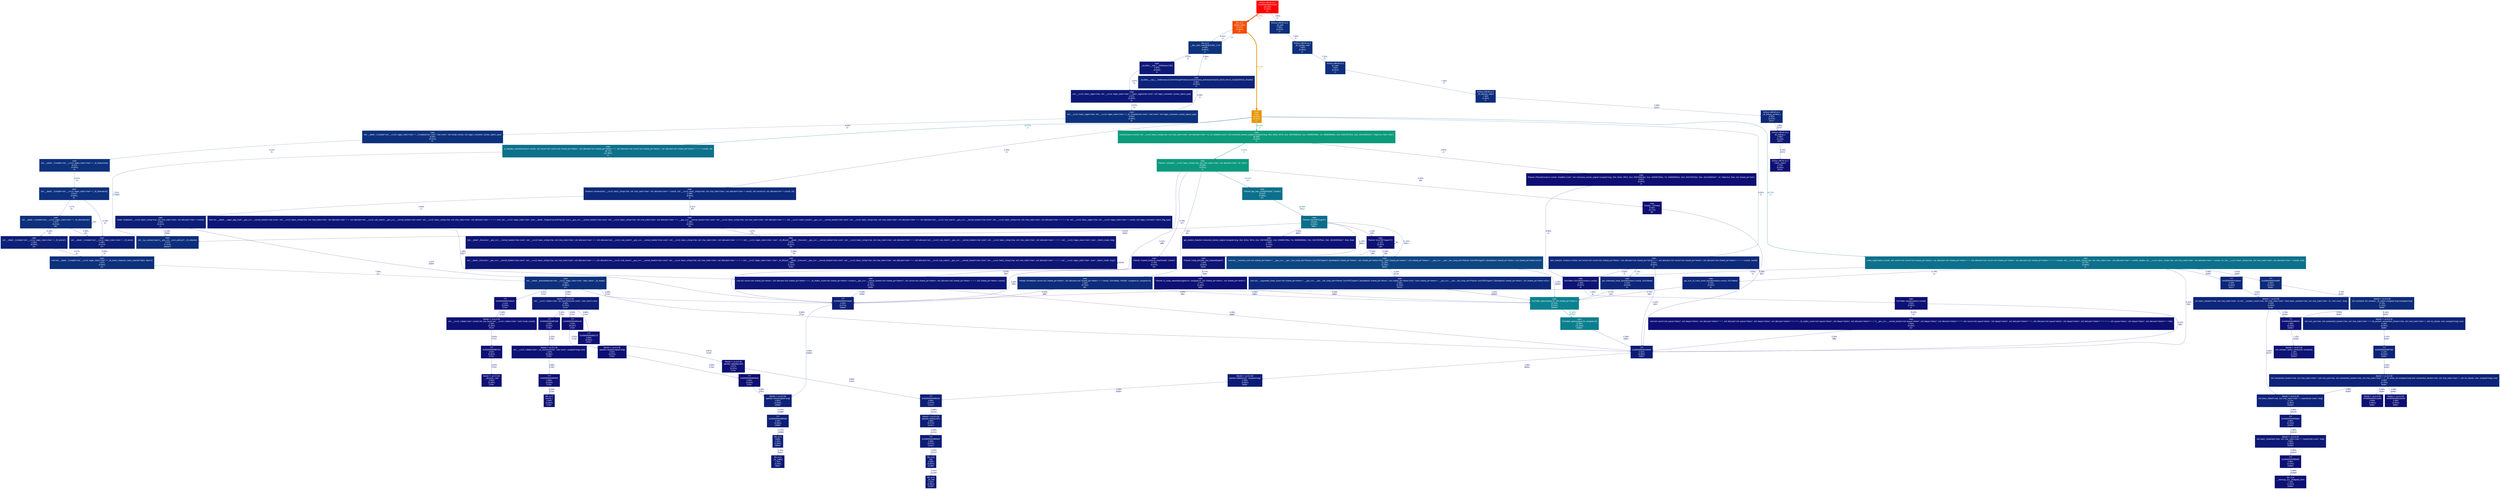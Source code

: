 digraph {
	graph [fontname=Arial, nodesep=0.125, ranksep=0.25];
	node [fontcolor=white, fontname=Arial, height=0, shape=box, style=filled, width=0];
	edge [fontname=Arial];
	"(below main)" [color="#f34c02", fontcolor="#ffffff", fontsize="10.00", label="libc.so.6\n(below main)\n92.37%\n(0.00%)\n2×"];
	"(below main)" -> "__libc_start_main@@GLIBC_2.34" [arrowsize="0.35", color="#0d337e", fontcolor="#0d337e", fontsize="10.00", label="8.40%\n1×", labeldistance="0.50", penwidth="0.50"];
	"(below main)" -> main [arrowsize="0.92", color="#e79604", fontcolor="#e79604", fontsize="10.00", label="83.93%\n1×", labeldistance="3.36", penwidth="3.36"];
	"0x0000000000020290" [color="#ff0000", fontcolor="#ffffff", fontsize="10.00", label="ld-linux-x86-64.so.2\n0x0000000000020290\n100.00%\n(0.00%)\n0×"];
	"0x0000000000020290" -> "(below main)" [arrowsize="0.96", color="#f34c02", fontcolor="#f34c02", fontsize="10.00", label="92.37%\n1×", labeldistance="3.69", penwidth="3.69"];
	"0x0000000000020290" -> "_dl_start" [arrowsize="0.35", color="#0d2f7d", fontcolor="#0d2f7d", fontsize="10.00", label="7.60%\n1×", labeldistance="0.50", penwidth="0.50"];
	"0x000000000010e9f0" [color="#0d2b7c", fontcolor="#ffffff", fontsize="10.00", label="???\n0x000000000010e9f0\n6.83%\n(0.04%)\n6049×"];
	"0x000000000010e9f0" -> "std::ostream& std::ostream::_M_insert<unsigned long>(unsigned long)" [arrowsize="0.35", color="#0d2b7b", fontcolor="#0d2b7b", fontsize="10.00", label="6.79%\n6049×", labeldistance="0.50", penwidth="0.50"];
	"0x000000000010eac0" [color="#0d1174", fontcolor="#ffffff", fontsize="10.00", label="???\n0x000000000010eac0\n1.11%\n(0.02%)\n2714×"];
	"0x000000000010eac0" -> "std::__cxx11::collate<char> const& std::use_facet<std::__cxx11::collate<char> >(std::locale const&)" [arrowsize="0.35", color="#0d1174", fontcolor="#0d1174", fontsize="10.00", label="1.09%\n2714×", labeldistance="0.50", penwidth="0.50"];
	"0x000000000010eaf0" [color="#0d2078", fontcolor="#ffffff", fontsize="10.00", label="???\n0x000000000010eaf0\n4.43%\n(0.07%)\n10836×"];
	"0x000000000010eaf0" -> "operator new(unsigned long)" [arrowsize="0.35", color="#0d1f78", fontcolor="#0d1f78", fontsize="10.00", label="4.36%\n10836×", labeldistance="0.50", penwidth="0.50"];
	"0x000000000010eb00" [color="#0d1b77", fontcolor="#ffffff", fontsize="10.00", label="???\n0x000000000010eb00\n3.31%\n(0.06%)\n8409×"];
	"0x000000000010eb00" -> "operator delete(void*, unsigned long)" [arrowsize="0.35", color="#0d1b77", fontcolor="#0d1b77", fontsize="10.00", label="3.26%\n8409×", labeldistance="0.50", penwidth="0.50"];
	"0x000000000010eba0" [color="#0d257a", fontcolor="#ffffff", fontsize="10.00", label="???\n0x000000000010eba0\n5.59%\n(0.06%)\n9157×"];
	"0x000000000010eba0" -> "std::basic_ostream<char, std::char_traits<char> >& std::__ostream_insert<char, std::char_traits<char> >(std::basic_ostream<char, std::char_traits<char> >&, char const*, long)" [arrowsize="0.35", color="#0d257a", fontcolor="#0d257a", fontsize="10.00", label="5.53%\n9157×", labeldistance="0.50", penwidth="0.50"];
	"0x000000000012b240" [color="#0d0f73", fontcolor="#ffffff", fontsize="10.00", label="libstdc++.so.6.0.30\n0x000000000012b240\n0.58%\n(0.42%)\n6069×"];
	"0x000000000012e8f0" [color="#0d1074", fontcolor="#ffffff", fontsize="10.00", label="libstdc++.so.6.0.30\n0x000000000012e8f0\n0.69%\n(0.69%)\n6068×"];
	"0x00000000048f4170" [color="#0d1074", fontcolor="#ffffff", fontsize="10.00", label="???\n0x00000000048f4170\n0.89%\n(0.02%)\n2719×"];
	"0x00000000048f4170" -> "operator delete[](void*)" [arrowsize="0.35", color="#0d1074", fontcolor="#0d1074", fontsize="10.00", label="0.87%\n2719×", labeldistance="0.50", penwidth="0.50"];
	"0x00000000048f41d0" [color="#0d0f73", fontcolor="#ffffff", fontsize="10.00", label="???\n0x00000000048f41d0\n0.54%\n(0.02%)\n2719×"];
	"0x00000000048f41d0" -> "operator new[](unsigned long)" [arrowsize="0.35", color="#0d0f73", fontcolor="#0d0f73", fontsize="10.00", label="0.52%\n2719×", labeldistance="0.50", penwidth="0.50"];
	"0x00000000048f4ba0" [color="#0d0f73", fontcolor="#ffffff", fontsize="10.00", label="???\n0x00000000048f4ba0\n0.52%\n(0.02%)\n2752×"];
	"0x00000000048f4ba0" -> "operator new(unsigned long)" [arrowsize="0.35", color="#0d0f73", fontcolor="#0d0f73", fontsize="10.00", label="0.50%\n2752×", labeldistance="0.50", penwidth="0.50"];
	"0x00000000048f4f00" [color="#0d1174", fontcolor="#ffffff", fontsize="10.00", label="???\n0x00000000048f4f00\n0.96%\n(0.02%)\n2725×"];
	"0x00000000048f4f00" -> "strxfrm_l" [arrowsize="0.35", color="#0d1174", fontcolor="#0d1174", fontsize="10.00", label="0.94%\n2725×", labeldistance="0.50", penwidth="0.50"];
	"0x00000000048f50d0" [color="#0d1f78", fontcolor="#ffffff", fontsize="10.00", label="???\n0x00000000048f50d0\n4.32%\n(0.09%)\n13589×"];
	"0x00000000048f50d0" -> malloc [arrowsize="0.35", color="#0d1f78", fontcolor="#0d1f78", fontsize="10.00", label="4.23%\n13589×", labeldistance="0.50", penwidth="0.50"];
	"0x00000000048f52e0" [color="#0d1e78", fontcolor="#ffffff", fontsize="10.00", label="???\n0x00000000048f52e0\n4.05%\n(0.07%)\n11131×"];
	"0x00000000048f52e0" -> "operator delete(void*)" [arrowsize="0.35", color="#0d1e78", fontcolor="#0d1e78", fontsize="10.00", label="3.98%\n11131×", labeldistance="0.50", penwidth="0.50"];
	"0x00000000048f5b30" [color="#0d1d78", fontcolor="#ffffff", fontsize="10.00", label="???\n0x00000000048f5b30\n3.90%\n(0.07%)\n11131×"];
	"0x00000000048f5b30" -> free [arrowsize="0.35", color="#0d1d78", fontcolor="#0d1d78", fontsize="10.00", label="3.83%\n11131×", labeldistance="0.50", penwidth="0.50"];
	"0x00000000048f68d0" [color="#0d1977", fontcolor="#ffffff", fontsize="10.00", label="???\n0x00000000048f68d0\n2.96%\n(0.10%)\n15224×"];
	"0x00000000048f68d0" -> "std::basic_streambuf<char, std::char_traits<char> >::xsputn(char const*, long)" [arrowsize="0.35", color="#0d1976", fontcolor="#0d1976", fontsize="10.00", label="2.85%\n15224×", labeldistance="0.50", penwidth="0.50"];
	"0x00000000048f71f0" [color="#0d1074", fontcolor="#ffffff", fontsize="10.00", label="???\n0x00000000048f71f0\n0.84%\n(0.02%)\n2724×"];
	"0x00000000048f71f0" -> "__dynamic_cast" [arrowsize="0.35", color="#0d1074", fontcolor="#0d1074", fontsize="10.00", label="0.82%\n2724×", labeldistance="0.50", penwidth="0.50"];
	"0x00000000048f72d0" [color="#0d1174", fontcolor="#ffffff", fontsize="10.00", label="???\n0x00000000048f72d0\n1.04%\n(0.02%)\n2725×"];
	"0x00000000048f72d0" -> "std::__cxx11::collate<char>::_M_transform(char*, char const*, unsigned long) const" [arrowsize="0.35", color="#0d1174", fontcolor="#0d1174", fontsize="10.00", label="1.02%\n2725×", labeldistance="0.50", penwidth="0.50"];
	"0x00000000048f7d00" [color="#0d2379", fontcolor="#ffffff", fontsize="10.00", label="???\n0x00000000048f7d00\n5.10%\n(0.04%)\n6049×"];
	"0x00000000048f7d00" -> "std::ostreambuf_iterator<char, std::char_traits<char> > std::num_put<char, std::ostreambuf_iterator<char, std::char_traits<char> > >::_M_insert_int<unsigned long>(std::ostreambuf_iterator<char, std::char_traits<char> >, std::ios_base&, char, unsigned long) const" [arrowsize="0.35", color="#0d2379", fontcolor="#0d2379", fontsize="10.00", label="5.06%\n6049×", labeldistance="0.50", penwidth="0.50"];
	"0x00000000048f80f0" [color="#0d1174", fontcolor="#ffffff", fontsize="10.00", label="???\n0x00000000048f80f0\n0.96%\n(0.10%)\n15358×"];
	"0x00000000048f80f0" -> "__memcpy_avx_unaligned_erms" [arrowsize="0.35", color="#0d1074", fontcolor="#0d1074", fontsize="10.00", label="0.86%\n15358×", labeldistance="0.50", penwidth="0.50"];
	"0x00000000048f81f0" [color="#0d1274", fontcolor="#ffffff", fontsize="10.00", label="???\n0x00000000048f81f0\n1.26%\n(0.10%)\n15232×"];
	"0x00000000048f81f0" -> "std::ostream::sentry::sentry(std::ostream&)" [arrowsize="0.35", color="#0d1274", fontcolor="#0d1274", fontsize="10.00", label="1.15%\n15232×", labeldistance="0.50", penwidth="0.50"];
	"DistTable::DistTable(Instance const&)" [color="#0d1375", fontcolor="#ffffff", fontsize="10.00", label="main\nDistTable::DistTable(Instance const&)\n1.48%\n(0.02%)\n3×"];
	"DistTable::DistTable(Instance const&)" -> "0x000000000010eaf0" [arrowsize="0.35", color="#0d0e73", fontcolor="#0d0e73", fontsize="10.00", label="0.24%\n186×", labeldistance="0.50", penwidth="0.50"];
	"DistTable::DistTable(Instance const&)" -> "DistTable::setup(Instance const&)" [arrowsize="0.35", color="#0d1174", fontcolor="#0d1174", fontsize="10.00", label="1.02%\n3×", labeldistance="0.50", penwidth="0.50"];
	"DistTable::get(unsigned int, std::shared_ptr<Vertex>)" [color="#0c8290", fontcolor="#ffffff", fontsize="10.00", label="main\nDistTable::get(unsigned int, std::shared_ptr<Vertex>)\n22.42%\n(0.57%)\n43259×"];
	"DistTable::get(unsigned int, std::shared_ptr<Vertex>)" -> "DistTable::get(unsigned int, unsigned int)" [arrowsize="0.47", color="#0c7f8f", fontcolor="#0c7f8f", fontsize="10.00", label="21.85%\n43259×", labeldistance="0.87", penwidth="0.87"];
	"DistTable::get(unsigned int, unsigned int)" [color="#0c7f8f", fontcolor="#ffffff", fontsize="10.00", label="main\nDistTable::get(unsigned int, unsigned int)\n21.85%\n(21.02%)\n43259×"];
	"DistTable::get(unsigned int, unsigned int)" -> "0x000000000010eb00" [arrowsize="0.35", color="#0d0e73", fontcolor="#0d0e73", fontsize="10.00", label="0.34%\n1055×", labeldistance="0.50", penwidth="0.50"];
	"DistTable::setup(Instance const&)" [color="#0d1174", fontcolor="#ffffff", fontsize="10.00", label="main\nDistTable::setup(Instance const&)\n1.02%\n(0.06%)\n3×"];
	"DistTable::setup(Instance const&)" -> "0x000000000010eb00" [arrowsize="0.35", color="#0d0d73", fontcolor="#0d0d73", fontsize="10.00", label="0.12%\n360×", labeldistance="0.50", penwidth="0.50"];
	"DistTable::setup(Instance const&)" -> "void std::vector<std::queue<Vertex*, std::deque<Vertex*, std::allocator<Vertex*> > >, std::allocator<std::queue<Vertex*, std::deque<Vertex*, std::allocator<Vertex*> > > > >::_M_realloc_insert<std::queue<Vertex*, std::deque<Vertex*, std::allocator<Vertex*> > > >(__gnu_cxx::__normal_iterator<std::queue<Vertex*, std::deque<Vertex*, std::allocator<Vertex*> > >*, std::vector<std::queue<Vertex*, std::deque<Vertex*, std::allocator<Vertex*> > >, std::allocator<std::queue<Vertex*, std::deque<Vertex*, std::allocator<Vertex*> > > > > >, std::queue<Vertex*, std::deque<Vertex*, std::allocator<Vertex*> > >&&)" [arrowsize="0.35", color="#0d0f74", fontcolor="#0d0f74", fontsize="10.00", label="0.62%\n21×", labeldistance="0.50", penwidth="0.50"];
	"Graph::Graph(std::__cxx11::basic_string<char, std::char_traits<char>, std::allocator<char> > const&)" [color="#0d1e78", fontcolor="#ffffff", fontsize="10.00", label="main\nGraph::Graph(std::__cxx11::basic_string<char, std::char_traits<char>, std::allocator<char> > const&)\n3.94%\n(0.61%)\n1×"];
	"Graph::Graph(std::__cxx11::basic_string<char, std::char_traits<char>, std::allocator<char> > const&)" -> "0x000000000010eaf0" [arrowsize="0.35", color="#0d1174", fontcolor="#0d1174", fontsize="10.00", label="1.11%\n1639×", labeldistance="0.50", penwidth="0.50"];
	"Graph::Graph(std::__cxx11::basic_string<char, std::char_traits<char>, std::allocator<char> > const&)" -> "std::_Sp_counted_base<(__gnu_cxx::_Lock_policy)2>::_M_release()" [arrowsize="0.35", color="#0d0d73", fontcolor="#0d0d73", fontsize="10.00", label="0.13%\n3359×", labeldistance="0.50", penwidth="0.50"];
	"Graph::Graph(std::__cxx11::basic_string<char, std::char_traits<char>, std::allocator<char> > const&)" -> "void std::vector<std::shared_ptr<Vertex>, std::allocator<std::shared_ptr<Vertex> > >::_M_realloc_insert<std::shared_ptr<Vertex> const&>(__gnu_cxx::__normal_iterator<std::shared_ptr<Vertex>*, std::vector<std::shared_ptr<Vertex>, std::allocator<std::shared_ptr<Vertex> > > >, std::shared_ptr<Vertex> const&)" [arrowsize="0.35", color="#0d1575", fontcolor="#0d1575", fontsize="10.00", label="1.99%\n2267×", labeldistance="0.50", penwidth="0.50"];
	"HNode::HNode(std::vector<std::shared_ptr<Vertex>, std::allocator<std::shared_ptr<Vertex> > > const&, DistTable&, HNode*, unsigned int, unsigned int)" [color="#0d2d7c", fontcolor="#ffffff", fontsize="10.00", label="main\nHNode::HNode(std::vector<std::shared_ptr<Vertex>, std::allocator<std::shared_ptr<Vertex> > > const&, DistTable&, HNode*, unsigned int, unsigned int)\n7.34%\n(0.75%)\n48×"];
	"HNode::HNode(std::vector<std::shared_ptr<Vertex>, std::allocator<std::shared_ptr<Vertex> > > const&, DistTable&, HNode*, unsigned int, unsigned int)" -> "0x000000000010eaf0" [arrowsize="0.35", color="#0d0d73", fontcolor="#0d0d73", fontsize="10.00", label="0.15%\n288×", labeldistance="0.50", penwidth="0.50"];
	"HNode::HNode(std::vector<std::shared_ptr<Vertex>, std::allocator<std::shared_ptr<Vertex> > > const&, DistTable&, HNode*, unsigned int, unsigned int)" -> "DistTable::get(unsigned int, std::shared_ptr<Vertex>)" [arrowsize="0.35", color="#0d277b", fontcolor="#0d277b", fontsize="10.00", label="6.06%\n2880×", labeldistance="0.50", penwidth="0.50"];
	"HNode::~HNode()" [color="#0d0f73", fontcolor="#ffffff", fontsize="10.00", label="main\nHNode::~HNode()\n0.54%\n(0.17%)\n48×"];
	"HNode::~HNode()" -> "0x000000000010eb00" [arrowsize="0.35", color="#0d0e73", fontcolor="#0d0e73", fontsize="10.00", label="0.38%\n921×", labeldistance="0.50", penwidth="0.50"];
	"Instance::Instance(std::__cxx11::basic_string<char, std::char_traits<char>, std::allocator<char> > const&, std::__cxx11::basic_string<char, std::char_traits<char>, std::allocator<char> > const&, std::vector<int, std::allocator<int> > const&, int)" [color="#0d297b", fontcolor="#ffffff", fontsize="10.00", label="main\nInstance::Instance(std::__cxx11::basic_string<char, std::char_traits<char>, std::allocator<char> > const&, std::__cxx11::basic_string<char, std::char_traits<char>, std::allocator<char> > const&, std::vector<int, std::allocator<int> > const&, int)\n6.33%\n(0.06%)\n1×"];
	"Instance::Instance(std::__cxx11::basic_string<char, std::char_traits<char>, std::allocator<char> > const&, std::__cxx11::basic_string<char, std::char_traits<char>, std::allocator<char> > const&, std::vector<int, std::allocator<int> > const&, int)" -> "Graph::Graph(std::__cxx11::basic_string<char, std::char_traits<char>, std::allocator<char> > const&)" [arrowsize="0.35", color="#0d1e78", fontcolor="#0d1e78", fontsize="10.00", label="3.94%\n1×", labeldistance="0.50", penwidth="0.50"];
	"Instance::Instance(std::__cxx11::basic_string<char, std::char_traits<char>, std::allocator<char> > const&, std::__cxx11::basic_string<char, std::char_traits<char>, std::allocator<char> > const&, std::vector<int, std::allocator<int> > const&, int)" -> "bool std::__detail::__regex_algo_impl<__gnu_cxx::__normal_iterator<char const*, std::__cxx11::basic_string<char, std::char_traits<char>, std::allocator<char> > >, std::allocator<std::__cxx11::sub_match<__gnu_cxx::__normal_iterator<char const*, std::__cxx11::basic_string<char, std::char_traits<char>, std::allocator<char> > > > >, char, std::__cxx11::regex_traits<char>, (std::__detail::_RegexExecutorPolicy)0, true>(__gnu_cxx::__normal_iterator<char const*, std::__cxx11::basic_string<char, std::char_traits<char>, std::allocator<char> > >, __gnu_cxx::__normal_iterator<char const*, std::__cxx11::basic_string<char, std::char_traits<char>, std::allocator<char> > >, std::__cxx11::match_results<__gnu_cxx::__normal_iterator<char const*, std::__cxx11::basic_string<char, std::char_traits<char>, std::allocator<char> > >, std::allocator<std::__cxx11::sub_match<__gnu_cxx::__normal_iterator<char const*, std::__cxx11::basic_string<char, std::char_traits<char>, std::allocator<char> > > > > >&, std::__cxx11::basic_regex<char, std::__cxx11::regex_traits<char> > const&, std::regex_constants::match_flag_type)" [arrowsize="0.35", color="#0d1675", fontcolor="#0d1675", fontsize="10.00", label="2.11%\n60×", labeldistance="0.50", penwidth="0.50"];
	"Planner::Planner(Instance const&, Deadline const*, std::mersenne_twister_engine<unsigned long, 32ul, 624ul, 397ul, 31ul, 2567483615ul, 11ul, 4294967295ul, 7ul, 2636928640ul, 15ul, 4022730752ul, 18ul, 1812433253ul>*, int, Objective, float, std::shared_ptr<Sol>)" [color="#0d0f73", fontcolor="#ffffff", fontsize="10.00", label="main\nPlanner::Planner(Instance const&, Deadline const*, std::mersenne_twister_engine<unsigned long, 32ul, 624ul, 397ul, 31ul, 2567483615ul, 11ul, 4294967295ul, 7ul, 2636928640ul, 15ul, 4022730752ul, 18ul, 1812433253ul>*, int, Objective, float, std::shared_ptr<Sol>)\n0.52%\n(0.00%)\n1×"];
	"Planner::Planner(Instance const&, Deadline const*, std::mersenne_twister_engine<unsigned long, 32ul, 624ul, 397ul, 31ul, 2567483615ul, 11ul, 4294967295ul, 7ul, 2636928640ul, 15ul, 4022730752ul, 18ul, 1812433253ul>*, int, Objective, float, std::shared_ptr<Sol>)" -> "DistTable::DistTable(Instance const&)" [arrowsize="0.35", color="#0d0f73", fontcolor="#0d0f73", fontsize="10.00", label="0.45%\n1×", labeldistance="0.50", penwidth="0.50"];
	"Planner::expand_lowlevel_tree(HNode*, LNode*)" [color="#0d1074", fontcolor="#ffffff", fontsize="10.00", label="main\nPlanner::expand_lowlevel_tree(HNode*, LNode*)\n0.79%\n(0.07%)\n47×"];
	"Planner::expand_lowlevel_tree(HNode*, LNode*)" -> "0x000000000010eaf0" [arrowsize="0.35", color="#0d0d73", fontcolor="#0d0d73", fontsize="10.00", label="0.16%\n258×", labeldistance="0.50", penwidth="0.50"];
	"Planner::expand_lowlevel_tree(HNode*, LNode*)" -> "void std::vector<std::shared_ptr<Vertex>, std::allocator<std::shared_ptr<Vertex> > >::_M_realloc_insert<std::shared_ptr<Vertex> const&>(__gnu_cxx::__normal_iterator<std::shared_ptr<Vertex>*, std::vector<std::shared_ptr<Vertex>, std::allocator<std::shared_ptr<Vertex> > > >, std::shared_ptr<Vertex> const&)" [arrowsize="0.35", color="#0d0e73", fontcolor="#0d0e73", fontsize="10.00", label="0.23%\n258×", labeldistance="0.50", penwidth="0.50"];
	"Planner::funcPIBT(Agent*)" [color="#0c6d8b", fontcolor="#ffffff", fontsize="10.00", label="main\nPlanner::funcPIBT(Agent*)\n18.93%\n(2.86%)\n2681×"];
	"Planner::funcPIBT(Agent*)" -> "Planner::funcPIBT(Agent*)'2" [arrowsize="0.35", color="#0d1174", fontcolor="#0d1174", fontsize="10.00", label="1.12%\n132×", labeldistance="0.50", penwidth="0.50"];
	"Planner::funcPIBT(Agent*)" -> "Planner::swap_possible_and_required(Agent*)" [arrowsize="0.35", color="#0d1375", fontcolor="#0d1375", fontsize="10.00", label="1.44%\n2681×", labeldistance="0.50", penwidth="0.50"];
	"Planner::funcPIBT(Agent*)" -> "get_random_float(std::mersenne_twister_engine<unsigned long, 32ul, 624ul, 397ul, 31ul, 2567483615ul, 11ul, 4294967295ul, 7ul, 2636928640ul, 15ul, 4022730752ul, 18ul, 1812433253ul>*, float, float)" [arrowsize="0.35", color="#0d1375", fontcolor="#0d1375", fontsize="10.00", label="1.53%\n8691×", labeldistance="0.50", penwidth="0.50"];
	"Planner::funcPIBT(Agent*)" -> "std::_Sp_counted_base<(__gnu_cxx::_Lock_policy)2>::_M_release()" [arrowsize="0.35", color="#0d0e73", fontcolor="#0d0e73", fontsize="10.00", label="0.21%\n5254×", labeldistance="0.50", penwidth="0.50"];
	"Planner::funcPIBT(Agent*)" -> "void std::__insertion_sort<std::shared_ptr<Vertex>*, __gnu_cxx::__ops::_Iter_comp_iter<Planner::funcPIBT(Agent*)::{lambda(std::shared_ptr<Vertex>, std::shared_ptr<Vertex>)#1}> >(std::shared_ptr<Vertex>*, std::shared_ptr<Vertex>*, __gnu_cxx::__ops::_Iter_comp_iter<Planner::funcPIBT(Agent*)::{lambda(std::shared_ptr<Vertex>, std::shared_ptr<Vertex>)#1}>)" [arrowsize="0.35", color="#0d4282", fontcolor="#0d4282", fontsize="10.00", label="11.52%\n2681×", labeldistance="0.50", penwidth="0.50"];
	"Planner::funcPIBT(Agent*)'2" [color="#0d1174", fontcolor="#ffffff", fontsize="10.00", label="main\nPlanner::funcPIBT(Agent*)'2\n1.12%\n(0.16%)\n138×"];
	"Planner::funcPIBT(Agent*)'2" -> "Planner::funcPIBT(Agent*)'2" [arrowsize="0.35", color="#0d1174", fontcolor="#0d1174", fontsize="10.00", label="6×", labeldistance="0.50", penwidth="0.50"];
	"Planner::funcPIBT(Agent*)'2" -> "Planner::swap_possible_and_required(Agent*)" [arrowsize="0.35", color="#0d0e73", fontcolor="#0d0e73", fontsize="10.00", label="0.19%\n138×", labeldistance="0.50", penwidth="0.50"];
	"Planner::funcPIBT(Agent*)'2" -> "void std::__insertion_sort<std::shared_ptr<Vertex>*, __gnu_cxx::__ops::_Iter_comp_iter<Planner::funcPIBT(Agent*)::{lambda(std::shared_ptr<Vertex>, std::shared_ptr<Vertex>)#1}> >(std::shared_ptr<Vertex>*, std::shared_ptr<Vertex>*, __gnu_cxx::__ops::_Iter_comp_iter<Planner::funcPIBT(Agent*)::{lambda(std::shared_ptr<Vertex>, std::shared_ptr<Vertex>)#1}>)" [arrowsize="0.35", color="#0d1074", fontcolor="#0d1074", fontsize="10.00", label="0.69%\n138×", labeldistance="0.50", penwidth="0.50"];
	"Planner::get_new_config(HNode*, LNode*)" [color="#0c708c", fontcolor="#ffffff", fontsize="10.00", label="main\nPlanner::get_new_config(HNode*, LNode*)\n19.51%\n(0.58%)\n47×"];
	"Planner::get_new_config(HNode*, LNode*)" -> "Planner::funcPIBT(Agent*)" [arrowsize="0.44", color="#0c6d8b", fontcolor="#0c6d8b", fontsize="10.00", label="18.93%\n2681×", labeldistance="0.76", penwidth="0.76"];
	"Planner::is_swap_required(unsigned int, unsigned int, std::shared_ptr<Vertex>, std::shared_ptr<Vertex>)" [color="#0d1074", fontcolor="#ffffff", fontsize="10.00", label="main\nPlanner::is_swap_required(unsigned int, unsigned int, std::shared_ptr<Vertex>, std::shared_ptr<Vertex>)\n0.77%\n(0.43%)\n609×"];
	"Planner::is_swap_required(unsigned int, unsigned int, std::shared_ptr<Vertex>, std::shared_ptr<Vertex>)" -> "DistTable::get(unsigned int, std::shared_ptr<Vertex>)" [arrowsize="0.35", color="#0d0e73", fontcolor="#0d0e73", fontsize="10.00", label="0.25%\n1889×", labeldistance="0.50", penwidth="0.50"];
	"Planner::solve(std::__cxx11::basic_string<char, std::char_traits<char>, std::allocator<char> >&, Infos*)" [color="#0c9a7f", fontcolor="#ffffff", fontsize="10.00", label="main\nPlanner::solve(std::__cxx11::basic_string<char, std::char_traits<char>, std::allocator<char> >&, Infos*)\n29.60%\n(0.55%)\n1×"];
	"Planner::solve(std::__cxx11::basic_string<char, std::char_traits<char>, std::allocator<char> >&, Infos*)" -> "0x000000000010eaf0" [arrowsize="0.35", color="#0d0d73", fontcolor="#0d0d73", fontsize="10.00", label="0.11%\n198×", labeldistance="0.50", penwidth="0.50"];
	"Planner::solve(std::__cxx11::basic_string<char, std::char_traits<char>, std::allocator<char> >&, Infos*)" -> "HNode::HNode(std::vector<std::shared_ptr<Vertex>, std::allocator<std::shared_ptr<Vertex> > > const&, DistTable&, HNode*, unsigned int, unsigned int)" [arrowsize="0.35", color="#0d2d7c", fontcolor="#0d2d7c", fontsize="10.00", label="7.34%\n48×", labeldistance="0.50", penwidth="0.50"];
	"Planner::solve(std::__cxx11::basic_string<char, std::char_traits<char>, std::allocator<char> >&, Infos*)" -> "HNode::~HNode()" [arrowsize="0.35", color="#0d0f73", fontcolor="#0d0f73", fontsize="10.00", label="0.54%\n48×", labeldistance="0.50", penwidth="0.50"];
	"Planner::solve(std::__cxx11::basic_string<char, std::char_traits<char>, std::allocator<char> >&, Infos*)" -> "Planner::expand_lowlevel_tree(HNode*, LNode*)" [arrowsize="0.35", color="#0d1074", fontcolor="#0d1074", fontsize="10.00", label="0.79%\n47×", labeldistance="0.50", penwidth="0.50"];
	"Planner::solve(std::__cxx11::basic_string<char, std::char_traits<char>, std::allocator<char> >&, Infos*)" -> "Planner::get_new_config(HNode*, LNode*)" [arrowsize="0.44", color="#0c708c", fontcolor="#0c708c", fontsize="10.00", label="19.51%\n47×", labeldistance="0.78", penwidth="0.78"];
	"Planner::swap_possible_and_required(Agent*)" [color="#0d1475", fontcolor="#ffffff", fontsize="10.00", label="main\nPlanner::swap_possible_and_required(Agent*)\n1.63%\n(0.84%)\n2819×"];
	"Planner::swap_possible_and_required(Agent*)" -> "Planner::is_swap_required(unsigned int, unsigned int, std::shared_ptr<Vertex>, std::shared_ptr<Vertex>)" [arrowsize="0.35", color="#0d1074", fontcolor="#0d1074", fontsize="10.00", label="0.77%\n609×", labeldistance="0.50", penwidth="0.50"];
	"_GLOBAL__sub_I__ZN6VertexC2Eii" [color="#0d1977", fontcolor="#ffffff", fontsize="10.00", label="main\n_GLOBAL__sub_I__ZN6VertexC2Eii\n2.97%\n(0.00%)\n1×"];
	"_GLOBAL__sub_I__ZN6VertexC2Eii" -> "std::__cxx11::basic_regex<char, std::__cxx11::regex_traits<char> >::basic_regex(char const*, std::regex_constants::syntax_option_type)" [arrowsize="0.35", color="#0d1977", fontcolor="#0d1977", fontsize="10.00", label="2.97%\n3×", labeldistance="0.50", penwidth="0.50"];
	"_GLOBAL__sub_I__ZN8InstanceC2ERK5GraphRSt6vectorISt10shared_ptrI6VertexESaIS6_EES9_RKS3_IiSaIiEEiRKS3_IfSaIfEE" [color="#0d2379", fontcolor="#ffffff", fontsize="10.00", label="main\n_GLOBAL__sub_I__ZN8InstanceC2ERK5GraphRSt6vectorISt10shared_ptrI6VertexESaIS6_EES9_RKS3_IiSaIiEEiRKS3_IfSaIfEE\n5.06%\n(0.00%)\n1×"];
	"_GLOBAL__sub_I__ZN8InstanceC2ERK5GraphRSt6vectorISt10shared_ptrI6VertexESaIS6_EES9_RKS3_IiSaIiEEiRKS3_IfSaIfEE" -> "std::__cxx11::basic_regex<char, std::__cxx11::regex_traits<char> >::_M_compile(char const*, char const*, std::regex_constants::syntax_option_type)" [arrowsize="0.35", color="#0d2379", fontcolor="#0d2379", fontsize="10.00", label="5.06%\n1×", labeldistance="0.50", penwidth="0.50"];
	"__dynamic_cast" [color="#0d1074", fontcolor="#ffffff", fontsize="10.00", label="libstdc++.so.6.0.30\n__dynamic_cast\n0.83%\n(0.49%)\n2729×"];
	"__libc_start_main@@GLIBC_2.34" [color="#0d337e", fontcolor="#ffffff", fontsize="10.00", label="libc.so.6\n__libc_start_main@@GLIBC_2.34\n8.40%\n(0.00%)\n1×"];
	"__libc_start_main@@GLIBC_2.34" -> "(below main)" [arrowsize="0.35", color="#0d337e", fontcolor="#0d337e", fontsize="10.00", label="1×", labeldistance="0.50", penwidth="0.50"];
	"__libc_start_main@@GLIBC_2.34" -> "_GLOBAL__sub_I__ZN6VertexC2Eii" [arrowsize="0.35", color="#0d1977", fontcolor="#0d1977", fontsize="10.00", label="2.97%\n1×", labeldistance="0.50", penwidth="0.50"];
	"__libc_start_main@@GLIBC_2.34" -> "_GLOBAL__sub_I__ZN8InstanceC2ERK5GraphRSt6vectorISt10shared_ptrI6VertexESaIS6_EES9_RKS3_IiSaIiEEiRKS3_IfSaIfEE" [arrowsize="0.35", color="#0d2379", fontcolor="#0d2379", fontsize="10.00", label="5.06%\n1×", labeldistance="0.50", penwidth="0.50"];
	"__memcpy_avx_unaligned_erms" [color="#0d1174", fontcolor="#ffffff", fontsize="10.00", label="libc.so.6\n__memcpy_avx_unaligned_erms\n1.10%\n(1.10%)\n16406×"];
	"_dl_lookup_symbol_x" [color="#0d297b", fontcolor="#ffffff", fontsize="10.00", label="ld-linux-x86-64.so.2\n_dl_lookup_symbol_x\n6.32%\n(3.47%)\n2377×"];
	"_dl_lookup_symbol_x" -> "do_lookup_x" [arrowsize="0.35", color="#0d1976", fontcolor="#0d1976", fontsize="10.00", label="2.85%\n2377×", labeldistance="0.50", penwidth="0.50"];
	"_dl_relocate_object" [color="#0d2d7c", fontcolor="#ffffff", fontsize="10.00", label="ld-linux-x86-64.so.2\n_dl_relocate_object\n7.30%\n(1.33%)\n7×"];
	"_dl_relocate_object" -> "_dl_lookup_symbol_x" [arrowsize="0.35", color="#0d277a", fontcolor="#0d277a", fontsize="10.00", label="5.96%\n2242×", labeldistance="0.50", penwidth="0.50"];
	"_dl_start" [color="#0d2f7d", fontcolor="#ffffff", fontsize="10.00", label="ld-linux-x86-64.so.2\n_dl_start\n7.60%\n(0.01%)\n1×"];
	"_dl_start" -> "_dl_sysdep_start" [arrowsize="0.35", color="#0d2f7d", fontcolor="#0d2f7d", fontsize="10.00", label="7.60%\n1×", labeldistance="0.50", penwidth="0.50"];
	"_dl_sysdep_start" [color="#0d2f7d", fontcolor="#ffffff", fontsize="10.00", label="ld-linux-x86-64.so.2\n_dl_sysdep_start\n7.60%\n(0.00%)\n1×"];
	"_dl_sysdep_start" -> "dl_main" [arrowsize="0.35", color="#0d2e7c", fontcolor="#0d2e7c", fontsize="10.00", label="7.52%\n1×", labeldistance="0.50", penwidth="0.50"];
	"_int_free" [color="#0d1976", fontcolor="#ffffff", fontsize="10.00", label="libc.so.6\n_int_free\n2.91%\n(2.58%)\n11136×"];
	"_int_malloc" [color="#0d1776", fontcolor="#ffffff", fontsize="10.00", label="libc.so.6\n_int_malloc\n2.34%\n(2.30%)\n4503×"];
	"bool std::__detail::__regex_algo_impl<__gnu_cxx::__normal_iterator<char const*, std::__cxx11::basic_string<char, std::char_traits<char>, std::allocator<char> > >, std::allocator<std::__cxx11::sub_match<__gnu_cxx::__normal_iterator<char const*, std::__cxx11::basic_string<char, std::char_traits<char>, std::allocator<char> > > > >, char, std::__cxx11::regex_traits<char>, (std::__detail::_RegexExecutorPolicy)0, true>(__gnu_cxx::__normal_iterator<char const*, std::__cxx11::basic_string<char, std::char_traits<char>, std::allocator<char> > >, __gnu_cxx::__normal_iterator<char const*, std::__cxx11::basic_string<char, std::char_traits<char>, std::allocator<char> > >, std::__cxx11::match_results<__gnu_cxx::__normal_iterator<char const*, std::__cxx11::basic_string<char, std::char_traits<char>, std::allocator<char> > >, std::allocator<std::__cxx11::sub_match<__gnu_cxx::__normal_iterator<char const*, std::__cxx11::basic_string<char, std::char_traits<char>, std::allocator<char> > > > > >&, std::__cxx11::basic_regex<char, std::__cxx11::regex_traits<char> > const&, std::regex_constants::match_flag_type)" [color="#0d1676", fontcolor="#ffffff", fontsize="10.00", label="main\nbool std::__detail::__regex_algo_impl<__gnu_cxx::__normal_iterator<char const*, std::__cxx11::basic_string<char, std::char_traits<char>, std::allocator<char> > >, std::allocator<std::__cxx11::sub_match<__gnu_cxx::__normal_iterator<char const*, std::__cxx11::basic_string<char, std::char_traits<char>, std::allocator<char> > > > >, char, std::__cxx11::regex_traits<char>, (std::__detail::_RegexExecutorPolicy)0, true>(__gnu_cxx::__normal_iterator<char const*, std::__cxx11::basic_string<char, std::char_traits<char>, std::allocator<char> > >, __gnu_cxx::__normal_iterator<char const*, std::__cxx11::basic_string<char, std::char_traits<char>, std::allocator<char> > >, std::__cxx11::match_results<__gnu_cxx::__normal_iterator<char const*, std::__cxx11::basic_string<char, std::char_traits<char>, std::allocator<char> > >, std::allocator<std::__cxx11::sub_match<__gnu_cxx::__normal_iterator<char const*, std::__cxx11::basic_string<char, std::char_traits<char>, std::allocator<char> > > > > >&, std::__cxx11::basic_regex<char, std::__cxx11::regex_traits<char> > const&, std::regex_constants::match_flag_type)\n2.19%\n(0.09%)\n73×"];
	"bool std::__detail::__regex_algo_impl<__gnu_cxx::__normal_iterator<char const*, std::__cxx11::basic_string<char, std::char_traits<char>, std::allocator<char> > >, std::allocator<std::__cxx11::sub_match<__gnu_cxx::__normal_iterator<char const*, std::__cxx11::basic_string<char, std::char_traits<char>, std::allocator<char> > > > >, char, std::__cxx11::regex_traits<char>, (std::__detail::_RegexExecutorPolicy)0, true>(__gnu_cxx::__normal_iterator<char const*, std::__cxx11::basic_string<char, std::char_traits<char>, std::allocator<char> > >, __gnu_cxx::__normal_iterator<char const*, std::__cxx11::basic_string<char, std::char_traits<char>, std::allocator<char> > >, std::__cxx11::match_results<__gnu_cxx::__normal_iterator<char const*, std::__cxx11::basic_string<char, std::char_traits<char>, std::allocator<char> > >, std::allocator<std::__cxx11::sub_match<__gnu_cxx::__normal_iterator<char const*, std::__cxx11::basic_string<char, std::char_traits<char>, std::allocator<char> > > > > >&, std::__cxx11::basic_regex<char, std::__cxx11::regex_traits<char> > const&, std::regex_constants::match_flag_type)" -> "std::__detail::_Executor<__gnu_cxx::__normal_iterator<char const*, std::__cxx11::basic_string<char, std::char_traits<char>, std::allocator<char> > >, std::allocator<std::__cxx11::sub_match<__gnu_cxx::__normal_iterator<char const*, std::__cxx11::basic_string<char, std::char_traits<char>, std::allocator<char> > > > >, std::__cxx11::regex_traits<char>, true>::_M_dfs(std::__detail::_Executor<__gnu_cxx::__normal_iterator<char const*, std::__cxx11::basic_string<char, std::char_traits<char>, std::allocator<char> > >, std::allocator<std::__cxx11::sub_match<__gnu_cxx::__normal_iterator<char const*, std::__cxx11::basic_string<char, std::char_traits<char>, std::allocator<char> > > > >, std::__cxx11::regex_traits<char>, true>::_Match_mode, long)" [arrowsize="0.35", color="#0d1575", fontcolor="#0d1575", fontsize="10.00", label="1.97%\n73×", labeldistance="0.50", penwidth="0.50"];
	"check_match" [color="#0d1074", fontcolor="#ffffff", fontsize="10.00", label="ld-linux-x86-64.so.2\ncheck_match\n0.70%\n(0.43%)\n2372×"];
	"dl_main" [color="#0d2e7c", fontcolor="#ffffff", fontsize="10.00", label="ld-linux-x86-64.so.2\ndl_main\n7.52%\n(0.01%)\n1×"];
	"dl_main" -> "_dl_relocate_object" [arrowsize="0.35", color="#0d2d7c", fontcolor="#0d2d7c", fontsize="10.00", label="7.30%\n7×", labeldistance="0.50", penwidth="0.50"];
	"do_lookup_x" [color="#0d1976", fontcolor="#ffffff", fontsize="10.00", label="ld-linux-x86-64.so.2\ndo_lookup_x\n2.85%\n(2.13%)\n2377×"];
	"do_lookup_x" -> "check_match" [arrowsize="0.35", color="#0d1074", fontcolor="#0d1074", fontsize="10.00", label="0.70%\n2372×", labeldistance="0.50", penwidth="0.50"];
	free [color="#0d1d78", fontcolor="#ffffff", fontsize="10.00", label="libc.so.6\nfree\n3.83%\n(0.92%)\n11136×"];
	free -> "_int_free" [arrowsize="0.35", color="#0d1976", fontcolor="#0d1976", fontsize="10.00", label="2.91%\n11136×", labeldistance="0.50", penwidth="0.50"];
	"get_makespan_lower_bound(Instance const&, DistTable&)" [color="#0d267a", fontcolor="#ffffff", fontsize="10.00", label="main\nget_makespan_lower_bound(Instance const&, DistTable&)\n5.74%\n(0.01%)\n2×"];
	"get_makespan_lower_bound(Instance const&, DistTable&)" -> "DistTable::get(unsigned int, std::shared_ptr<Vertex>)" [arrowsize="0.35", color="#0d267a", fontcolor="#0d267a", fontsize="10.00", label="5.72%\n120×", labeldistance="0.50", penwidth="0.50"];
	"get_random_float(std::mersenne_twister_engine<unsigned long, 32ul, 624ul, 397ul, 31ul, 2567483615ul, 11ul, 4294967295ul, 7ul, 2636928640ul, 15ul, 4022730752ul, 18ul, 1812433253ul>*, float, float)" [color="#0d1375", fontcolor="#ffffff", fontsize="10.00", label="main\nget_random_float(std::mersenne_twister_engine<unsigned long, 32ul, 624ul, 397ul, 31ul, 2567483615ul, 11ul, 4294967295ul, 7ul, 2636928640ul, 15ul, 4022730752ul, 18ul, 1812433253ul>*, float, float)\n1.59%\n(1.14%)\n9145×"];
	"get_sum_of_costs_lower_bound(Instance const&, DistTable&)" [color="#0d267a", fontcolor="#ffffff", fontsize="10.00", label="main\nget_sum_of_costs_lower_bound(Instance const&, DistTable&)\n5.75%\n(0.02%)\n3×"];
	"get_sum_of_costs_lower_bound(Instance const&, DistTable&)" -> "DistTable::get(unsigned int, std::shared_ptr<Vertex>)" [arrowsize="0.35", color="#0d267a", fontcolor="#0d267a", fontsize="10.00", label="5.74%\n180×", labeldistance="0.50", penwidth="0.50"];
	"is_feasible_solution(Instance const&, std::vector<std::vector<std::shared_ptr<Vertex>, std::allocator<std::shared_ptr<Vertex> > >, std::allocator<std::vector<std::shared_ptr<Vertex>, std::allocator<std::shared_ptr<Vertex> > > > > const&, int)" [color="#0c718c", fontcolor="#ffffff", fontsize="10.00", label="main\nis_feasible_solution(Instance const&, std::vector<std::vector<std::shared_ptr<Vertex>, std::allocator<std::shared_ptr<Vertex> > >, std::allocator<std::vector<std::shared_ptr<Vertex>, std::allocator<std::shared_ptr<Vertex> > > > > const&, int)\n19.71%\n(12.36%)\n1×"];
	"is_feasible_solution(Instance const&, std::vector<std::vector<std::shared_ptr<Vertex>, std::allocator<std::shared_ptr<Vertex> > >, std::allocator<std::vector<std::shared_ptr<Vertex>, std::allocator<std::shared_ptr<Vertex> > > > > const&, int)" -> "std::_Sp_counted_base<(__gnu_cxx::_Lock_policy)2>::_M_release()" [arrowsize="0.35", color="#0d2c7c", fontcolor="#0d2c7c", fontsize="10.00", label="7.01%\n177660×", labeldistance="0.50", penwidth="0.50"];
	main [color="#e79604", fontcolor="#ffffff", fontsize="10.00", label="main\nmain\n83.93%\n(0.02%)\n1×"];
	main -> "Instance::Instance(std::__cxx11::basic_string<char, std::char_traits<char>, std::allocator<char> > const&, std::__cxx11::basic_string<char, std::char_traits<char>, std::allocator<char> > const&, std::vector<int, std::allocator<int> > const&, int)" [arrowsize="0.35", color="#0d297b", fontcolor="#0d297b", fontsize="10.00", label="6.33%\n1×", labeldistance="0.50", penwidth="0.50"];
	main -> "is_feasible_solution(Instance const&, std::vector<std::vector<std::shared_ptr<Vertex>, std::allocator<std::shared_ptr<Vertex> > >, std::allocator<std::vector<std::shared_ptr<Vertex>, std::allocator<std::shared_ptr<Vertex> > > > > const&, int)" [arrowsize="0.44", color="#0c718c", fontcolor="#0c718c", fontsize="10.00", label="19.71%\n1×", labeldistance="0.79", penwidth="0.79"];
	main -> "make_log(Instance const&, std::vector<std::vector<std::shared_ptr<Vertex>, std::allocator<std::shared_ptr<Vertex> > >, std::allocator<std::vector<std::shared_ptr<Vertex>, std::allocator<std::shared_ptr<Vertex> > > > > const&, std::__cxx11::basic_string<char, std::char_traits<char>, std::allocator<char> > const&, double, std::__cxx11::basic_string<char, std::char_traits<char>, std::allocator<char> > const&, int, std::__cxx11::basic_string<char, std::char_traits<char>, std::allocator<char> > const&, bool)" [arrowsize="0.44", color="#0c718c", fontcolor="#0c718c", fontsize="10.00", label="19.73%\n1×", labeldistance="0.79", penwidth="0.79"];
	main -> "print_stats(int, Instance const&, std::vector<std::vector<std::shared_ptr<Vertex>, std::allocator<std::shared_ptr<Vertex> > >, std::allocator<std::vector<std::shared_ptr<Vertex>, std::allocator<std::shared_ptr<Vertex> > > > > const&, double)" [arrowsize="0.35", color="#0d297b", fontcolor="#0d297b", fontsize="10.00", label="6.52%\n1×", labeldistance="0.50", penwidth="0.50"];
	main -> "solve(Instance const&, std::__cxx11::basic_string<char, std::char_traits<char>, std::allocator<char> >&, int, Deadline const*, std::mersenne_twister_engine<unsigned long, 32ul, 624ul, 397ul, 31ul, 2567483615ul, 11ul, 4294967295ul, 7ul, 2636928640ul, 15ul, 4022730752ul, 18ul, 1812433253ul>*, Objective, float, Infos*)" [arrowsize="0.55", color="#0c9b7b", fontcolor="#0c9b7b", fontsize="10.00", label="30.49%\n1×", labeldistance="1.22", penwidth="1.22"];
	"make_log(Instance const&, std::vector<std::vector<std::shared_ptr<Vertex>, std::allocator<std::shared_ptr<Vertex> > >, std::allocator<std::vector<std::shared_ptr<Vertex>, std::allocator<std::shared_ptr<Vertex> > > > > const&, std::__cxx11::basic_string<char, std::char_traits<char>, std::allocator<char> > const&, double, std::__cxx11::basic_string<char, std::char_traits<char>, std::allocator<char> > const&, int, std::__cxx11::basic_string<char, std::char_traits<char>, std::allocator<char> > const&, bool)" [color="#0c718c", fontcolor="#ffffff", fontsize="10.00", label="main\nmake_log(Instance const&, std::vector<std::vector<std::shared_ptr<Vertex>, std::allocator<std::shared_ptr<Vertex> > >, std::allocator<std::vector<std::shared_ptr<Vertex>, std::allocator<std::shared_ptr<Vertex> > > > > const&, std::__cxx11::basic_string<char, std::char_traits<char>, std::allocator<char> > const&, double, std::__cxx11::basic_string<char, std::char_traits<char>, std::allocator<char> > const&, int, std::__cxx11::basic_string<char, std::char_traits<char>, std::allocator<char> > const&, bool)\n19.73%\n(0.69%)\n1×"];
	"make_log(Instance const&, std::vector<std::vector<std::shared_ptr<Vertex>, std::allocator<std::shared_ptr<Vertex> > >, std::allocator<std::vector<std::shared_ptr<Vertex>, std::allocator<std::shared_ptr<Vertex> > > > > const&, std::__cxx11::basic_string<char, std::char_traits<char>, std::allocator<char> > const&, double, std::__cxx11::basic_string<char, std::char_traits<char>, std::allocator<char> > const&, int, std::__cxx11::basic_string<char, std::char_traits<char>, std::allocator<char> > const&, bool)" -> "0x000000000010e9f0" [arrowsize="0.35", color="#0d2b7c", fontcolor="#0d2b7c", fontsize="10.00", label="6.83%\n6049×", labeldistance="0.50", penwidth="0.50"];
	"make_log(Instance const&, std::vector<std::vector<std::shared_ptr<Vertex>, std::allocator<std::shared_ptr<Vertex> > >, std::allocator<std::vector<std::shared_ptr<Vertex>, std::allocator<std::shared_ptr<Vertex> > > > > const&, std::__cxx11::basic_string<char, std::char_traits<char>, std::allocator<char> > const&, double, std::__cxx11::basic_string<char, std::char_traits<char>, std::allocator<char> > const&, int, std::__cxx11::basic_string<char, std::char_traits<char>, std::allocator<char> > const&, bool)" -> "0x000000000010eb00" [arrowsize="0.35", color="#0d0d73", fontcolor="#0d0d73", fontsize="10.00", label="0.14%\n252×", labeldistance="0.50", penwidth="0.50"];
	"make_log(Instance const&, std::vector<std::vector<std::shared_ptr<Vertex>, std::allocator<std::shared_ptr<Vertex> > >, std::allocator<std::vector<std::shared_ptr<Vertex>, std::allocator<std::shared_ptr<Vertex> > > > > const&, std::__cxx11::basic_string<char, std::char_traits<char>, std::allocator<char> > const&, double, std::__cxx11::basic_string<char, std::char_traits<char>, std::allocator<char> > const&, int, std::__cxx11::basic_string<char, std::char_traits<char>, std::allocator<char> > const&, bool)" -> "0x000000000010eba0" [arrowsize="0.35", color="#0d257a", fontcolor="#0d257a", fontsize="10.00", label="5.56%\n9109×", labeldistance="0.50", penwidth="0.50"];
	"make_log(Instance const&, std::vector<std::vector<std::shared_ptr<Vertex>, std::allocator<std::shared_ptr<Vertex> > >, std::allocator<std::vector<std::shared_ptr<Vertex>, std::allocator<std::shared_ptr<Vertex> > > > > const&, std::__cxx11::basic_string<char, std::char_traits<char>, std::allocator<char> > const&, double, std::__cxx11::basic_string<char, std::char_traits<char>, std::allocator<char> > const&, int, std::__cxx11::basic_string<char, std::char_traits<char>, std::allocator<char> > const&, bool)" -> "DistTable::DistTable(Instance const&)" [arrowsize="0.35", color="#0d0f73", fontcolor="#0d0f73", fontsize="10.00", label="0.51%\n1×", labeldistance="0.50", penwidth="0.50"];
	"make_log(Instance const&, std::vector<std::vector<std::shared_ptr<Vertex>, std::allocator<std::shared_ptr<Vertex> > >, std::allocator<std::vector<std::shared_ptr<Vertex>, std::allocator<std::shared_ptr<Vertex> > > > > const&, std::__cxx11::basic_string<char, std::char_traits<char>, std::allocator<char> > const&, double, std::__cxx11::basic_string<char, std::char_traits<char>, std::allocator<char> > const&, int, std::__cxx11::basic_string<char, std::char_traits<char>, std::allocator<char> > const&, bool)" -> "get_sum_of_costs_lower_bound(Instance const&, DistTable&)" [arrowsize="0.35", color="#0d267a", fontcolor="#0d267a", fontsize="10.00", label="5.74%\n2×", labeldistance="0.50", penwidth="0.50"];
	malloc [color="#0d1f78", fontcolor="#ffffff", fontsize="10.00", label="libc.so.6\nmalloc\n4.23%\n(1.89%)\n13594×"];
	malloc -> "_int_malloc" [arrowsize="0.35", color="#0d1776", fontcolor="#0d1776", fontsize="10.00", label="2.34%\n4502×", labeldistance="0.50", penwidth="0.50"];
	"operator delete(void*)" [color="#0d1e78", fontcolor="#ffffff", fontsize="10.00", label="libstdc++.so.6.0.30\noperator delete(void*)\n3.98%\n(0.07%)\n11131×"];
	"operator delete(void*)" -> "0x00000000048f5b30" [arrowsize="0.35", color="#0d1d78", fontcolor="#0d1d78", fontsize="10.00", label="3.90%\n11131×", labeldistance="0.50", penwidth="0.50"];
	"operator delete(void*, unsigned long)" [color="#0d1b77", fontcolor="#ffffff", fontsize="10.00", label="libstdc++.so.6.0.30\noperator delete(void*, unsigned long)\n3.26%\n(0.06%)\n8409×"];
	"operator delete(void*, unsigned long)" -> "0x00000000048f52e0" [arrowsize="0.35", color="#0d1a77", fontcolor="#0d1a77", fontsize="10.00", label="3.20%\n8409×", labeldistance="0.50", penwidth="0.50"];
	"operator delete[](void*)" [color="#0d1074", fontcolor="#ffffff", fontsize="10.00", label="libstdc++.so.6.0.30\noperator delete[](void*)\n0.87%\n(0.02%)\n2719×"];
	"operator delete[](void*)" -> "0x00000000048f52e0" [arrowsize="0.35", color="#0d1074", fontcolor="#0d1074", fontsize="10.00", label="0.85%\n2719×", labeldistance="0.50", penwidth="0.50"];
	"operator new(unsigned long)" [color="#0d2279", fontcolor="#ffffff", fontsize="10.00", label="libstdc++.so.6.0.30\noperator new(unsigned long)\n4.85%\n(0.54%)\n13588×"];
	"operator new(unsigned long)" -> "0x00000000048f50d0" [arrowsize="0.35", color="#0d1f78", fontcolor="#0d1f78", fontsize="10.00", label="4.32%\n13588×", labeldistance="0.50", penwidth="0.50"];
	"operator new[](unsigned long)" [color="#0d0f73", fontcolor="#ffffff", fontsize="10.00", label="libstdc++.so.6.0.30\noperator new[](unsigned long)\n0.52%\n(0.02%)\n2719×"];
	"operator new[](unsigned long)" -> "0x00000000048f4ba0" [arrowsize="0.35", color="#0d0f73", fontcolor="#0d0f73", fontsize="10.00", label="0.50%\n2719×", labeldistance="0.50", penwidth="0.50"];
	"print_stats(int, Instance const&, std::vector<std::vector<std::shared_ptr<Vertex>, std::allocator<std::shared_ptr<Vertex> > >, std::allocator<std::vector<std::shared_ptr<Vertex>, std::allocator<std::shared_ptr<Vertex> > > > > const&, double)" [color="#0d297b", fontcolor="#ffffff", fontsize="10.00", label="main\nprint_stats(int, Instance const&, std::vector<std::vector<std::shared_ptr<Vertex>, std::allocator<std::shared_ptr<Vertex> > >, std::allocator<std::vector<std::shared_ptr<Vertex>, std::allocator<std::shared_ptr<Vertex> > > > > const&, double)\n6.52%\n(0.01%)\n1×"];
	"print_stats(int, Instance const&, std::vector<std::vector<std::shared_ptr<Vertex>, std::allocator<std::shared_ptr<Vertex> > >, std::allocator<std::vector<std::shared_ptr<Vertex>, std::allocator<std::shared_ptr<Vertex> > > > > const&, double)" -> "0x000000000010eb00" [arrowsize="0.35", color="#0d0d73", fontcolor="#0d0d73", fontsize="10.00", label="0.12%\n202×", labeldistance="0.50", penwidth="0.50"];
	"print_stats(int, Instance const&, std::vector<std::vector<std::shared_ptr<Vertex>, std::allocator<std::shared_ptr<Vertex> > >, std::allocator<std::vector<std::shared_ptr<Vertex>, std::allocator<std::shared_ptr<Vertex> > > > > const&, double)" -> "DistTable::DistTable(Instance const&)" [arrowsize="0.35", color="#0d0f73", fontcolor="#0d0f73", fontsize="10.00", label="0.52%\n1×", labeldistance="0.50", penwidth="0.50"];
	"print_stats(int, Instance const&, std::vector<std::vector<std::shared_ptr<Vertex>, std::allocator<std::shared_ptr<Vertex> > >, std::allocator<std::vector<std::shared_ptr<Vertex>, std::allocator<std::shared_ptr<Vertex> > > > > const&, double)" -> "get_makespan_lower_bound(Instance const&, DistTable&)" [arrowsize="0.35", color="#0d267a", fontcolor="#0d267a", fontsize="10.00", label="5.72%\n1×", labeldistance="0.50", penwidth="0.50"];
	"solve(Instance const&, std::__cxx11::basic_string<char, std::char_traits<char>, std::allocator<char> >&, int, Deadline const*, std::mersenne_twister_engine<unsigned long, 32ul, 624ul, 397ul, 31ul, 2567483615ul, 11ul, 4294967295ul, 7ul, 2636928640ul, 15ul, 4022730752ul, 18ul, 1812433253ul>*, Objective, float, Infos*)" [color="#0c9b7b", fontcolor="#ffffff", fontsize="10.00", label="main\nsolve(Instance const&, std::__cxx11::basic_string<char, std::char_traits<char>, std::allocator<char> >&, int, Deadline const*, std::mersenne_twister_engine<unsigned long, 32ul, 624ul, 397ul, 31ul, 2567483615ul, 11ul, 4294967295ul, 7ul, 2636928640ul, 15ul, 4022730752ul, 18ul, 1812433253ul>*, Objective, float, Infos*)\n30.49%\n(0.00%)\n1×"];
	"solve(Instance const&, std::__cxx11::basic_string<char, std::char_traits<char>, std::allocator<char> >&, int, Deadline const*, std::mersenne_twister_engine<unsigned long, 32ul, 624ul, 397ul, 31ul, 2567483615ul, 11ul, 4294967295ul, 7ul, 2636928640ul, 15ul, 4022730752ul, 18ul, 1812433253ul>*, Objective, float, Infos*)" -> "Planner::Planner(Instance const&, Deadline const*, std::mersenne_twister_engine<unsigned long, 32ul, 624ul, 397ul, 31ul, 2567483615ul, 11ul, 4294967295ul, 7ul, 2636928640ul, 15ul, 4022730752ul, 18ul, 1812433253ul>*, int, Objective, float, std::shared_ptr<Sol>)" [arrowsize="0.35", color="#0d0f73", fontcolor="#0d0f73", fontsize="10.00", label="0.52%\n1×", labeldistance="0.50", penwidth="0.50"];
	"solve(Instance const&, std::__cxx11::basic_string<char, std::char_traits<char>, std::allocator<char> >&, int, Deadline const*, std::mersenne_twister_engine<unsigned long, 32ul, 624ul, 397ul, 31ul, 2567483615ul, 11ul, 4294967295ul, 7ul, 2636928640ul, 15ul, 4022730752ul, 18ul, 1812433253ul>*, Objective, float, Infos*)" -> "Planner::solve(std::__cxx11::basic_string<char, std::char_traits<char>, std::allocator<char> >&, Infos*)" [arrowsize="0.54", color="#0c9a7f", fontcolor="#0c9a7f", fontsize="10.00", label="29.60%\n1×", labeldistance="1.18", penwidth="1.18"];
	"std::_Sp_counted_base<(__gnu_cxx::_Lock_policy)2>::_M_release()" [color="#0d2e7c", fontcolor="#ffffff", fontsize="10.00", label="main\nstd::_Sp_counted_base<(__gnu_cxx::_Lock_policy)2>::_M_release()\n7.47%\n(7.47%)\n189187×"];
	"std::__cxx11::basic_regex<char, std::__cxx11::regex_traits<char> >::_M_compile(char const*, char const*, std::regex_constants::syntax_option_type)" [color="#0d317d", fontcolor="#ffffff", fontsize="10.00", label="main\nstd::__cxx11::basic_regex<char, std::__cxx11::regex_traits<char> >::_M_compile(char const*, char const*, std::regex_constants::syntax_option_type)\n8.05%\n(0.00%)\n5×"];
	"std::__cxx11::basic_regex<char, std::__cxx11::regex_traits<char> >::_M_compile(char const*, char const*, std::regex_constants::syntax_option_type)" -> "std::__detail::_Compiler<std::__cxx11::regex_traits<char> >::_Compiler(char const*, char const*, std::locale const&, std::regex_constants::syntax_option_type)" [arrowsize="0.35", color="#0d317d", fontcolor="#0d317d", fontsize="10.00", label="8.04%\n5×", labeldistance="0.50", penwidth="0.50"];
	"std::__cxx11::basic_regex<char, std::__cxx11::regex_traits<char> >::basic_regex(char const*, std::regex_constants::syntax_option_type)" [color="#0d1977", fontcolor="#ffffff", fontsize="10.00", label="main\nstd::__cxx11::basic_regex<char, std::__cxx11::regex_traits<char> >::basic_regex(char const*, std::regex_constants::syntax_option_type)\n2.97%\n(0.00%)\n3×"];
	"std::__cxx11::basic_regex<char, std::__cxx11::regex_traits<char> >::basic_regex(char const*, std::regex_constants::syntax_option_type)" -> "std::__cxx11::basic_regex<char, std::__cxx11::regex_traits<char> >::_M_compile(char const*, char const*, std::regex_constants::syntax_option_type)" [arrowsize="0.35", color="#0d1977", fontcolor="#0d1977", fontsize="10.00", label="2.97%\n3×", labeldistance="0.50", penwidth="0.50"];
	"std::__cxx11::collate<char> const& std::use_facet<std::__cxx11::collate<char> >(std::locale const&)" [color="#0d1174", fontcolor="#ffffff", fontsize="10.00", label="libstdc++.so.6.0.30\nstd::__cxx11::collate<char> const& std::use_facet<std::__cxx11::collate<char> >(std::locale const&)\n1.09%\n(0.18%)\n2714×"];
	"std::__cxx11::collate<char> const& std::use_facet<std::__cxx11::collate<char> >(std::locale const&)" -> "0x00000000048f71f0" [arrowsize="0.35", color="#0d1074", fontcolor="#0d1074", fontsize="10.00", label="0.84%\n2714×", labeldistance="0.50", penwidth="0.50"];
	"std::__cxx11::collate<char>::_M_transform(char*, char const*, unsigned long) const" [color="#0d1174", fontcolor="#ffffff", fontsize="10.00", label="libstdc++.so.6.0.30\nstd::__cxx11::collate<char>::_M_transform(char*, char const*, unsigned long) const\n1.02%\n(0.06%)\n2725×"];
	"std::__cxx11::collate<char>::_M_transform(char*, char const*, unsigned long) const" -> "0x00000000048f4f00" [arrowsize="0.35", color="#0d1174", fontcolor="#0d1174", fontsize="10.00", label="0.96%\n2725×", labeldistance="0.50", penwidth="0.50"];
	"std::__cxx11::collate<char>::do_transform(char const*, char const*) const" [color="#0d1d78", fontcolor="#ffffff", fontsize="10.00", label="libstdc++.so.6.0.30\nstd::__cxx11::collate<char>::do_transform(char const*, char const*) const\n3.88%\n(0.70%)\n2714×"];
	"std::__cxx11::collate<char>::do_transform(char const*, char const*) const" -> "0x00000000048f4170" [arrowsize="0.35", color="#0d1074", fontcolor="#0d1074", fontsize="10.00", label="0.88%\n2714×", labeldistance="0.50", penwidth="0.50"];
	"std::__cxx11::collate<char>::do_transform(char const*, char const*) const" -> "0x00000000048f41d0" [arrowsize="0.35", color="#0d0f73", fontcolor="#0d0f73", fontsize="10.00", label="0.53%\n2714×", labeldistance="0.50", penwidth="0.50"];
	"std::__cxx11::collate<char>::do_transform(char const*, char const*) const" -> "0x00000000048f72d0" [arrowsize="0.35", color="#0d1174", fontcolor="#0d1174", fontsize="10.00", label="1.04%\n2725×", labeldistance="0.50", penwidth="0.50"];
	"std::__detail::_BracketMatcher<std::__cxx11::regex_traits<char>, false, false>::_M_ready()" [color="#0d307d", fontcolor="#ffffff", fontsize="10.00", label="main\nstd::__detail::_BracketMatcher<std::__cxx11::regex_traits<char>, false, false>::_M_ready()\n7.84%\n(0.98%)\n11×"];
	"std::__detail::_BracketMatcher<std::__cxx11::regex_traits<char>, false, false>::_M_ready()" -> "0x000000000010eac0" [arrowsize="0.35", color="#0d1174", fontcolor="#0d1174", fontsize="10.00", label="1.11%\n2714×", labeldistance="0.50", penwidth="0.50"];
	"std::__detail::_BracketMatcher<std::__cxx11::regex_traits<char>, false, false>::_M_ready()" -> "0x000000000010eaf0" [arrowsize="0.35", color="#0d0f73", fontcolor="#0d0f73", fontsize="10.00", label="0.49%\n2714×", labeldistance="0.50", penwidth="0.50"];
	"std::__detail::_BracketMatcher<std::__cxx11::regex_traits<char>, false, false>::_M_ready()" -> "0x000000000010eb00" [arrowsize="0.35", color="#0d1074", fontcolor="#0d1074", fontsize="10.00", label="0.88%\n2714×", labeldistance="0.50", penwidth="0.50"];
	"std::__detail::_BracketMatcher<std::__cxx11::regex_traits<char>, false, false>::_M_ready()" -> "std::__cxx11::collate<char>::do_transform(char const*, char const*) const" [arrowsize="0.35", color="#0d1d78", fontcolor="#0d1d78", fontsize="10.00", label="3.88%\n2714×", labeldistance="0.50", penwidth="0.50"];
	"std::__detail::_Compiler<std::__cxx11::regex_traits<char> >::_Compiler(char const*, char const*, std::locale const&, std::regex_constants::syntax_option_type)" [color="#0d317d", fontcolor="#ffffff", fontsize="10.00", label="main\nstd::__detail::_Compiler<std::__cxx11::regex_traits<char> >::_Compiler(char const*, char const*, std::locale const&, std::regex_constants::syntax_option_type)\n8.04%\n(0.01%)\n5×"];
	"std::__detail::_Compiler<std::__cxx11::regex_traits<char> >::_Compiler(char const*, char const*, std::locale const&, std::regex_constants::syntax_option_type)" -> "std::__detail::_Compiler<std::__cxx11::regex_traits<char> >::_M_disjunction()" [arrowsize="0.35", color="#0d317d", fontcolor="#0d317d", fontsize="10.00", label="8.01%\n5×", labeldistance="0.50", penwidth="0.50"];
	"std::__detail::_Compiler<std::__cxx11::regex_traits<char> >::_M_alternative()" [color="#0d317d", fontcolor="#ffffff", fontsize="10.00", label="main\nstd::__detail::_Compiler<std::__cxx11::regex_traits<char> >::_M_alternative()\n8.01%\n(0.00%)\n5×"];
	"std::__detail::_Compiler<std::__cxx11::regex_traits<char> >::_M_alternative()" -> "std::__detail::_Compiler<std::__cxx11::regex_traits<char> >::_M_alternative()'2" [arrowsize="0.35", color="#0d2d7c", fontcolor="#0d2d7c", fontsize="10.00", label="7.27%\n5×", labeldistance="0.50", penwidth="0.50"];
	"std::__detail::_Compiler<std::__cxx11::regex_traits<char> >::_M_alternative()" -> "std::__detail::_Compiler<std::__cxx11::regex_traits<char> >::_M_atom()" [arrowsize="0.35", color="#0d1074", fontcolor="#0d1074", fontsize="10.00", label="0.73%\n5×", labeldistance="0.50", penwidth="0.50"];
	"std::__detail::_Compiler<std::__cxx11::regex_traits<char> >::_M_alternative()'2" [color="#0d2f7d", fontcolor="#ffffff", fontsize="10.00", label="main\nstd::__detail::_Compiler<std::__cxx11::regex_traits<char> >::_M_alternative()'2\n7.67%\n(0.01%)\n56×"];
	"std::__detail::_Compiler<std::__cxx11::regex_traits<char> >::_M_alternative()'2" -> "std::__detail::_Compiler<std::__cxx11::regex_traits<char> >::_M_alternative()'2" [arrowsize="0.35", color="#0d2f7d", fontcolor="#0d2f7d", fontsize="10.00", label="44×", labeldistance="0.50", penwidth="0.50"];
	"std::__detail::_Compiler<std::__cxx11::regex_traits<char> >::_M_alternative()'2" -> "std::__detail::_Compiler<std::__cxx11::regex_traits<char> >::_M_atom()" [arrowsize="0.35", color="#0d1b77", fontcolor="#0d1b77", fontsize="10.00", label="3.35%\n42×", labeldistance="0.50", penwidth="0.50"];
	"std::__detail::_Compiler<std::__cxx11::regex_traits<char> >::_M_alternative()'2" -> "std::__detail::_Compiler<std::__cxx11::regex_traits<char> >::_M_atom()'2" [arrowsize="0.35", color="#0d1f78", fontcolor="#0d1f78", fontsize="10.00", label="4.28%\n14×", labeldistance="0.50", penwidth="0.50"];
	"std::__detail::_Compiler<std::__cxx11::regex_traits<char> >::_M_atom()" [color="#0d1e78", fontcolor="#ffffff", fontsize="10.00", label="main\nstd::__detail::_Compiler<std::__cxx11::regex_traits<char> >::_M_atom()\n4.08%\n(0.01%)\n47×"];
	"std::__detail::_Compiler<std::__cxx11::regex_traits<char> >::_M_atom()" -> "void std::__detail::_Compiler<std::__cxx11::regex_traits<char> >::_M_insert_character_class_matcher<false, false>()" [arrowsize="0.35", color="#0d1c77", fontcolor="#0d1c77", fontsize="10.00", label="3.60%\n5×", labeldistance="0.50", penwidth="0.50"];
	"std::__detail::_Compiler<std::__cxx11::regex_traits<char> >::_M_atom()'2" [color="#0d1f78", fontcolor="#ffffff", fontsize="10.00", label="main\nstd::__detail::_Compiler<std::__cxx11::regex_traits<char> >::_M_atom()'2\n4.28%\n(0.00%)\n14×"];
	"std::__detail::_Compiler<std::__cxx11::regex_traits<char> >::_M_atom()'2" -> "void std::__detail::_Compiler<std::__cxx11::regex_traits<char> >::_M_insert_character_class_matcher<false, false>()" [arrowsize="0.35", color="#0d1f78", fontcolor="#0d1f78", fontsize="10.00", label="4.27%\n6×", labeldistance="0.50", penwidth="0.50"];
	"std::__detail::_Compiler<std::__cxx11::regex_traits<char> >::_M_disjunction()" [color="#0d317d", fontcolor="#ffffff", fontsize="10.00", label="main\nstd::__detail::_Compiler<std::__cxx11::regex_traits<char> >::_M_disjunction()\n8.01%\n(0.00%)\n5×"];
	"std::__detail::_Compiler<std::__cxx11::regex_traits<char> >::_M_disjunction()" -> "std::__detail::_Compiler<std::__cxx11::regex_traits<char> >::_M_alternative()" [arrowsize="0.35", color="#0d317d", fontcolor="#0d317d", fontsize="10.00", label="8.01%\n5×", labeldistance="0.50", penwidth="0.50"];
	"std::__detail::_Executor<__gnu_cxx::__normal_iterator<char const*, std::__cxx11::basic_string<char, std::char_traits<char>, std::allocator<char> > >, std::allocator<std::__cxx11::sub_match<__gnu_cxx::__normal_iterator<char const*, std::__cxx11::basic_string<char, std::char_traits<char>, std::allocator<char> > > > >, std::__cxx11::regex_traits<char>, true>::_M_dfs(std::__detail::_Executor<__gnu_cxx::__normal_iterator<char const*, std::__cxx11::basic_string<char, std::char_traits<char>, std::allocator<char> > >, std::allocator<std::__cxx11::sub_match<__gnu_cxx::__normal_iterator<char const*, std::__cxx11::basic_string<char, std::char_traits<char>, std::allocator<char> > > > >, std::__cxx11::regex_traits<char>, true>::_Match_mode, long)" [color="#0d1575", fontcolor="#ffffff", fontsize="10.00", label="main\nstd::__detail::_Executor<__gnu_cxx::__normal_iterator<char const*, std::__cxx11::basic_string<char, std::char_traits<char>, std::allocator<char> > >, std::allocator<std::__cxx11::sub_match<__gnu_cxx::__normal_iterator<char const*, std::__cxx11::basic_string<char, std::char_traits<char>, std::allocator<char> > > > >, std::__cxx11::regex_traits<char>, true>::_M_dfs(std::__detail::_Executor<__gnu_cxx::__normal_iterator<char const*, std::__cxx11::basic_string<char, std::char_traits<char>, std::allocator<char> > >, std::allocator<std::__cxx11::sub_match<__gnu_cxx::__normal_iterator<char const*, std::__cxx11::basic_string<char, std::char_traits<char>, std::allocator<char> > > > >, std::__cxx11::regex_traits<char>, true>::_Match_mode, long)\n1.97%\n(0.01%)\n73×"];
	"std::__detail::_Executor<__gnu_cxx::__normal_iterator<char const*, std::__cxx11::basic_string<char, std::char_traits<char>, std::allocator<char> > >, std::allocator<std::__cxx11::sub_match<__gnu_cxx::__normal_iterator<char const*, std::__cxx11::basic_string<char, std::char_traits<char>, std::allocator<char> > > > >, std::__cxx11::regex_traits<char>, true>::_M_dfs(std::__detail::_Executor<__gnu_cxx::__normal_iterator<char const*, std::__cxx11::basic_string<char, std::char_traits<char>, std::allocator<char> > >, std::allocator<std::__cxx11::sub_match<__gnu_cxx::__normal_iterator<char const*, std::__cxx11::basic_string<char, std::char_traits<char>, std::allocator<char> > > > >, std::__cxx11::regex_traits<char>, true>::_Match_mode, long)" -> "std::__detail::_Executor<__gnu_cxx::__normal_iterator<char const*, std::__cxx11::basic_string<char, std::char_traits<char>, std::allocator<char> > >, std::allocator<std::__cxx11::sub_match<__gnu_cxx::__normal_iterator<char const*, std::__cxx11::basic_string<char, std::char_traits<char>, std::allocator<char> > > > >, std::__cxx11::regex_traits<char>, true>::_M_dfs(std::__detail::_Executor<__gnu_cxx::__normal_iterator<char const*, std::__cxx11::basic_string<char, std::char_traits<char>, std::allocator<char> > >, std::allocator<std::__cxx11::sub_match<__gnu_cxx::__normal_iterator<char const*, std::__cxx11::basic_string<char, std::char_traits<char>, std::allocator<char> > > > >, std::__cxx11::regex_traits<char>, true>::_Match_mode, long)'2" [arrowsize="0.35", color="#0d1575", fontcolor="#0d1575", fontsize="10.00", label="1.96%\n73×", labeldistance="0.50", penwidth="0.50"];
	"std::__detail::_Executor<__gnu_cxx::__normal_iterator<char const*, std::__cxx11::basic_string<char, std::char_traits<char>, std::allocator<char> > >, std::allocator<std::__cxx11::sub_match<__gnu_cxx::__normal_iterator<char const*, std::__cxx11::basic_string<char, std::char_traits<char>, std::allocator<char> > > > >, std::__cxx11::regex_traits<char>, true>::_M_dfs(std::__detail::_Executor<__gnu_cxx::__normal_iterator<char const*, std::__cxx11::basic_string<char, std::char_traits<char>, std::allocator<char> > >, std::allocator<std::__cxx11::sub_match<__gnu_cxx::__normal_iterator<char const*, std::__cxx11::basic_string<char, std::char_traits<char>, std::allocator<char> > > > >, std::__cxx11::regex_traits<char>, true>::_Match_mode, long)'2" [color="#0d1575", fontcolor="#ffffff", fontsize="10.00", label="main\nstd::__detail::_Executor<__gnu_cxx::__normal_iterator<char const*, std::__cxx11::basic_string<char, std::char_traits<char>, std::allocator<char> > >, std::allocator<std::__cxx11::sub_match<__gnu_cxx::__normal_iterator<char const*, std::__cxx11::basic_string<char, std::char_traits<char>, std::allocator<char> > > > >, std::__cxx11::regex_traits<char>, true>::_M_dfs(std::__detail::_Executor<__gnu_cxx::__normal_iterator<char const*, std::__cxx11::basic_string<char, std::char_traits<char>, std::allocator<char> > >, std::allocator<std::__cxx11::sub_match<__gnu_cxx::__normal_iterator<char const*, std::__cxx11::basic_string<char, std::char_traits<char>, std::allocator<char> > > > >, std::__cxx11::regex_traits<char>, true>::_Match_mode, long)'2\n1.96%\n(1.51%)\n7542×"];
	"std::__detail::_Executor<__gnu_cxx::__normal_iterator<char const*, std::__cxx11::basic_string<char, std::char_traits<char>, std::allocator<char> > >, std::allocator<std::__cxx11::sub_match<__gnu_cxx::__normal_iterator<char const*, std::__cxx11::basic_string<char, std::char_traits<char>, std::allocator<char> > > > >, std::__cxx11::regex_traits<char>, true>::_M_dfs(std::__detail::_Executor<__gnu_cxx::__normal_iterator<char const*, std::__cxx11::basic_string<char, std::char_traits<char>, std::allocator<char> > >, std::allocator<std::__cxx11::sub_match<__gnu_cxx::__normal_iterator<char const*, std::__cxx11::basic_string<char, std::char_traits<char>, std::allocator<char> > > > >, std::__cxx11::regex_traits<char>, true>::_Match_mode, long)'2" -> "std::__detail::_Executor<__gnu_cxx::__normal_iterator<char const*, std::__cxx11::basic_string<char, std::char_traits<char>, std::allocator<char> > >, std::allocator<std::__cxx11::sub_match<__gnu_cxx::__normal_iterator<char const*, std::__cxx11::basic_string<char, std::char_traits<char>, std::allocator<char> > > > >, std::__cxx11::regex_traits<char>, true>::_M_dfs(std::__detail::_Executor<__gnu_cxx::__normal_iterator<char const*, std::__cxx11::basic_string<char, std::char_traits<char>, std::allocator<char> > >, std::allocator<std::__cxx11::sub_match<__gnu_cxx::__normal_iterator<char const*, std::__cxx11::basic_string<char, std::char_traits<char>, std::allocator<char> > > > >, std::__cxx11::regex_traits<char>, true>::_Match_mode, long)'2" [arrowsize="0.35", color="#0d1575", fontcolor="#0d1575", fontsize="10.00", label="4378×", labeldistance="0.50", penwidth="0.50"];
	"std::basic_filebuf<char, std::char_traits<char> >::xsputn(char const*, long)" [color="#0d2379", fontcolor="#ffffff", fontsize="10.00", label="libstdc++.so.6.0.30\nstd::basic_filebuf<char, std::char_traits<char> >::xsputn(char const*, long)\n5.17%\n(2.05%)\n15226×"];
	"std::basic_filebuf<char, std::char_traits<char> >::xsputn(char const*, long)" -> "0x00000000048f68d0" [arrowsize="0.35", color="#0d1977", fontcolor="#0d1977", fontsize="10.00", label="2.96%\n15224×", labeldistance="0.50", penwidth="0.50"];
	"std::basic_ostream<char, std::char_traits<char> >& std::__ostream_insert<char, std::char_traits<char> >(std::basic_ostream<char, std::char_traits<char> >&, char const*, long)" [color="#0d257a", fontcolor="#ffffff", fontsize="10.00", label="libstdc++.so.6.0.30\nstd::basic_ostream<char, std::char_traits<char> >& std::__ostream_insert<char, std::char_traits<char> >(std::basic_ostream<char, std::char_traits<char> >&, char const*, long)\n5.54%\n(1.69%)\n9158×"];
	"std::basic_ostream<char, std::char_traits<char> >& std::__ostream_insert<char, std::char_traits<char> >(std::basic_ostream<char, std::char_traits<char> >&, char const*, long)" -> "0x00000000048f81f0" [arrowsize="0.35", color="#0d1074", fontcolor="#0d1074", fontsize="10.00", label="0.76%\n9158×", labeldistance="0.50", penwidth="0.50"];
	"std::basic_ostream<char, std::char_traits<char> >& std::__ostream_insert<char, std::char_traits<char> >(std::basic_ostream<char, std::char_traits<char> >&, char const*, long)" -> "std::basic_filebuf<char, std::char_traits<char> >::xsputn(char const*, long)" [arrowsize="0.35", color="#0d1a77", fontcolor="#0d1a77", fontsize="10.00", label="3.09%\n9157×", labeldistance="0.50", penwidth="0.50"];
	"std::basic_streambuf<char, std::char_traits<char> >::xsputn(char const*, long)" [color="#0d1976", fontcolor="#ffffff", fontsize="10.00", label="libstdc++.so.6.0.30\nstd::basic_streambuf<char, std::char_traits<char> >::xsputn(char const*, long)\n2.85%\n(1.90%)\n15225×"];
	"std::basic_streambuf<char, std::char_traits<char> >::xsputn(char const*, long)" -> "0x00000000048f80f0" [arrowsize="0.35", color="#0d1174", fontcolor="#0d1174", fontsize="10.00", label="0.95%\n15224×", labeldistance="0.50", penwidth="0.50"];
	"std::num_put<char, std::ostreambuf_iterator<char, std::char_traits<char> > >::do_put(std::ostreambuf_iterator<char, std::char_traits<char> >, std::ios_base&, char, unsigned long) const" [color="#0d2379", fontcolor="#ffffff", fontsize="10.00", label="libstdc++.so.6.0.30\nstd::num_put<char, std::ostreambuf_iterator<char, std::char_traits<char> > >::do_put(std::ostreambuf_iterator<char, std::char_traits<char> >, std::ios_base&, char, unsigned long) const\n5.16%\n(0.06%)\n6049×"];
	"std::num_put<char, std::ostreambuf_iterator<char, std::char_traits<char> > >::do_put(std::ostreambuf_iterator<char, std::char_traits<char> >, std::ios_base&, char, unsigned long) const" -> "0x00000000048f7d00" [arrowsize="0.35", color="#0d2379", fontcolor="#0d2379", fontsize="10.00", label="5.10%\n6049×", labeldistance="0.50", penwidth="0.50"];
	"std::ostream& std::ostream::_M_insert<unsigned long>(unsigned long)" [color="#0d2b7b", fontcolor="#ffffff", fontsize="10.00", label="libstdc++.so.6.0.30\nstd::ostream& std::ostream::_M_insert<unsigned long>(unsigned long)\n6.79%\n(1.13%)\n6049×"];
	"std::ostream& std::ostream::_M_insert<unsigned long>(unsigned long)" -> "0x00000000048f81f0" [arrowsize="0.35", color="#0d0f73", fontcolor="#0d0f73", fontsize="10.00", label="0.50%\n6049×", labeldistance="0.50", penwidth="0.50"];
	"std::ostream& std::ostream::_M_insert<unsigned long>(unsigned long)" -> "std::num_put<char, std::ostreambuf_iterator<char, std::char_traits<char> > >::do_put(std::ostreambuf_iterator<char, std::char_traits<char> >, std::ios_base&, char, unsigned long) const" [arrowsize="0.35", color="#0d2379", fontcolor="#0d2379", fontsize="10.00", label="5.16%\n6049×", labeldistance="0.50", penwidth="0.50"];
	"std::ostream::sentry::sentry(std::ostream&)" [color="#0d1274", fontcolor="#ffffff", fontsize="10.00", label="libstdc++.so.6.0.30\nstd::ostream::sentry::sentry(std::ostream&)\n1.15%\n(1.15%)\n15232×"];
	"std::ostreambuf_iterator<char, std::char_traits<char> > std::num_put<char, std::ostreambuf_iterator<char, std::char_traits<char> > >::_M_insert_int<unsigned long>(std::ostreambuf_iterator<char, std::char_traits<char> >, std::ios_base&, char, unsigned long) const" [color="#0d2379", fontcolor="#ffffff", fontsize="10.00", label="libstdc++.so.6.0.30\nstd::ostreambuf_iterator<char, std::char_traits<char> > std::num_put<char, std::ostreambuf_iterator<char, std::char_traits<char> > >::_M_insert_int<unsigned long>(std::ostreambuf_iterator<char, std::char_traits<char> >, std::ios_base&, char, unsigned long) const\n5.06%\n(1.73%)\n6049×"];
	"std::ostreambuf_iterator<char, std::char_traits<char> > std::num_put<char, std::ostreambuf_iterator<char, std::char_traits<char> > >::_M_insert_int<unsigned long>(std::ostreambuf_iterator<char, std::char_traits<char> >, std::ios_base&, char, unsigned long) const" -> "0x000000000012b240" [arrowsize="0.35", color="#0d0f73", fontcolor="#0d0f73", fontsize="10.00", label="0.58%\n6049×", labeldistance="0.50", penwidth="0.50"];
	"std::ostreambuf_iterator<char, std::char_traits<char> > std::num_put<char, std::ostreambuf_iterator<char, std::char_traits<char> > >::_M_insert_int<unsigned long>(std::ostreambuf_iterator<char, std::char_traits<char> >, std::ios_base&, char, unsigned long) const" -> "0x000000000012e8f0" [arrowsize="0.35", color="#0d1074", fontcolor="#0d1074", fontsize="10.00", label="0.68%\n6049×", labeldistance="0.50", penwidth="0.50"];
	"std::ostreambuf_iterator<char, std::char_traits<char> > std::num_put<char, std::ostreambuf_iterator<char, std::char_traits<char> > >::_M_insert_int<unsigned long>(std::ostreambuf_iterator<char, std::char_traits<char> >, std::ios_base&, char, unsigned long) const" -> "std::basic_filebuf<char, std::char_traits<char> >::xsputn(char const*, long)" [arrowsize="0.35", color="#0d1575", fontcolor="#0d1575", fontsize="10.00", label="2.06%\n6049×", labeldistance="0.50", penwidth="0.50"];
	"strxfrm_l" [color="#0d1174", fontcolor="#ffffff", fontsize="10.00", label="libc.so.6\nstrxfrm_l\n0.94%\n(0.40%)\n2725×"];
	"void std::__detail::_Compiler<std::__cxx11::regex_traits<char> >::_M_insert_character_class_matcher<false, false>()" [color="#0d307d", fontcolor="#ffffff", fontsize="10.00", label="main\nvoid std::__detail::_Compiler<std::__cxx11::regex_traits<char> >::_M_insert_character_class_matcher<false, false>()\n7.87%\n(0.00%)\n11×"];
	"void std::__detail::_Compiler<std::__cxx11::regex_traits<char> >::_M_insert_character_class_matcher<false, false>()" -> "std::__detail::_BracketMatcher<std::__cxx11::regex_traits<char>, false, false>::_M_ready()" [arrowsize="0.35", color="#0d307d", fontcolor="#0d307d", fontsize="10.00", label="7.84%\n11×", labeldistance="0.50", penwidth="0.50"];
	"void std::__insertion_sort<std::shared_ptr<Vertex>*, __gnu_cxx::__ops::_Iter_comp_iter<Planner::funcPIBT(Agent*)::{lambda(std::shared_ptr<Vertex>, std::shared_ptr<Vertex>)#1}> >(std::shared_ptr<Vertex>*, std::shared_ptr<Vertex>*, __gnu_cxx::__ops::_Iter_comp_iter<Planner::funcPIBT(Agent*)::{lambda(std::shared_ptr<Vertex>, std::shared_ptr<Vertex>)#1}>)" [color="#0d4683", fontcolor="#ffffff", fontsize="10.00", label="main\nvoid std::__insertion_sort<std::shared_ptr<Vertex>*, __gnu_cxx::__ops::_Iter_comp_iter<Planner::funcPIBT(Agent*)::{lambda(std::shared_ptr<Vertex>, std::shared_ptr<Vertex>)#1}> >(std::shared_ptr<Vertex>*, std::shared_ptr<Vertex>*, __gnu_cxx::__ops::_Iter_comp_iter<Planner::funcPIBT(Agent*)::{lambda(std::shared_ptr<Vertex>, std::shared_ptr<Vertex>)#1}>)\n12.20%\n(3.79%)\n2819×"];
	"void std::__insertion_sort<std::shared_ptr<Vertex>*, __gnu_cxx::__ops::_Iter_comp_iter<Planner::funcPIBT(Agent*)::{lambda(std::shared_ptr<Vertex>, std::shared_ptr<Vertex>)#1}> >(std::shared_ptr<Vertex>*, std::shared_ptr<Vertex>*, __gnu_cxx::__ops::_Iter_comp_iter<Planner::funcPIBT(Agent*)::{lambda(std::shared_ptr<Vertex>, std::shared_ptr<Vertex>)#1}>)" -> "DistTable::get(unsigned int, std::shared_ptr<Vertex>)" [arrowsize="0.35", color="#0d1676", fontcolor="#0d1676", fontsize="10.00", label="2.23%\n18290×", labeldistance="0.50", penwidth="0.50"];
	"void std::__insertion_sort<std::shared_ptr<Vertex>*, __gnu_cxx::__ops::_Iter_comp_iter<Planner::funcPIBT(Agent*)::{lambda(std::shared_ptr<Vertex>, std::shared_ptr<Vertex>)#1}> >(std::shared_ptr<Vertex>*, std::shared_ptr<Vertex>*, __gnu_cxx::__ops::_Iter_comp_iter<Planner::funcPIBT(Agent*)::{lambda(std::shared_ptr<Vertex>, std::shared_ptr<Vertex>)#1}>)" -> "void std::__unguarded_linear_insert<std::shared_ptr<Vertex>*, __gnu_cxx::__ops::_Val_comp_iter<Planner::funcPIBT(Agent*)::{lambda(std::shared_ptr<Vertex>, std::shared_ptr<Vertex>)#1}> >(std::shared_ptr<Vertex>*, __gnu_cxx::__ops::_Val_comp_iter<Planner::funcPIBT(Agent*)::{lambda(std::shared_ptr<Vertex>, std::shared_ptr<Vertex>)#1}>)" [arrowsize="0.35", color="#0d287b", fontcolor="#0d287b", fontsize="10.00", label="6.18%\n5213×", labeldistance="0.50", penwidth="0.50"];
	"void std::__unguarded_linear_insert<std::shared_ptr<Vertex>*, __gnu_cxx::__ops::_Val_comp_iter<Planner::funcPIBT(Agent*)::{lambda(std::shared_ptr<Vertex>, std::shared_ptr<Vertex>)#1}> >(std::shared_ptr<Vertex>*, __gnu_cxx::__ops::_Val_comp_iter<Planner::funcPIBT(Agent*)::{lambda(std::shared_ptr<Vertex>, std::shared_ptr<Vertex>)#1}>)" [color="#0d287b", fontcolor="#ffffff", fontsize="10.00", label="main\nvoid std::__unguarded_linear_insert<std::shared_ptr<Vertex>*, __gnu_cxx::__ops::_Val_comp_iter<Planner::funcPIBT(Agent*)::{lambda(std::shared_ptr<Vertex>, std::shared_ptr<Vertex>)#1}> >(std::shared_ptr<Vertex>*, __gnu_cxx::__ops::_Val_comp_iter<Planner::funcPIBT(Agent*)::{lambda(std::shared_ptr<Vertex>, std::shared_ptr<Vertex>)#1}>)\n6.18%\n(3.76%)\n5213×"];
	"void std::__unguarded_linear_insert<std::shared_ptr<Vertex>*, __gnu_cxx::__ops::_Val_comp_iter<Planner::funcPIBT(Agent*)::{lambda(std::shared_ptr<Vertex>, std::shared_ptr<Vertex>)#1}> >(std::shared_ptr<Vertex>*, __gnu_cxx::__ops::_Val_comp_iter<Planner::funcPIBT(Agent*)::{lambda(std::shared_ptr<Vertex>, std::shared_ptr<Vertex>)#1}>)" -> "DistTable::get(unsigned int, std::shared_ptr<Vertex>)" [arrowsize="0.35", color="#0d1776", fontcolor="#0d1776", fontsize="10.00", label="2.42%\n19900×", labeldistance="0.50", penwidth="0.50"];
	"void std::vector<std::queue<Vertex*, std::deque<Vertex*, std::allocator<Vertex*> > >, std::allocator<std::queue<Vertex*, std::deque<Vertex*, std::allocator<Vertex*> > > > >::_M_realloc_insert<std::queue<Vertex*, std::deque<Vertex*, std::allocator<Vertex*> > > >(__gnu_cxx::__normal_iterator<std::queue<Vertex*, std::deque<Vertex*, std::allocator<Vertex*> > >*, std::vector<std::queue<Vertex*, std::deque<Vertex*, std::allocator<Vertex*> > >, std::allocator<std::queue<Vertex*, std::deque<Vertex*, std::allocator<Vertex*> > > > > >, std::queue<Vertex*, std::deque<Vertex*, std::allocator<Vertex*> > >&&)" [color="#0d0f74", fontcolor="#ffffff", fontsize="10.00", label="main\nvoid std::vector<std::queue<Vertex*, std::deque<Vertex*, std::allocator<Vertex*> > >, std::allocator<std::queue<Vertex*, std::deque<Vertex*, std::allocator<Vertex*> > > > >::_M_realloc_insert<std::queue<Vertex*, std::deque<Vertex*, std::allocator<Vertex*> > > >(__gnu_cxx::__normal_iterator<std::queue<Vertex*, std::deque<Vertex*, std::allocator<Vertex*> > >*, std::vector<std::queue<Vertex*, std::deque<Vertex*, std::allocator<Vertex*> > >, std::allocator<std::queue<Vertex*, std::deque<Vertex*, std::allocator<Vertex*> > > > > >, std::queue<Vertex*, std::deque<Vertex*, std::allocator<Vertex*> > >&&)\n0.62%\n(0.03%)\n21×"];
	"void std::vector<std::queue<Vertex*, std::deque<Vertex*, std::allocator<Vertex*> > >, std::allocator<std::queue<Vertex*, std::deque<Vertex*, std::allocator<Vertex*> > > > >::_M_realloc_insert<std::queue<Vertex*, std::deque<Vertex*, std::allocator<Vertex*> > > >(__gnu_cxx::__normal_iterator<std::queue<Vertex*, std::deque<Vertex*, std::allocator<Vertex*> > >*, std::vector<std::queue<Vertex*, std::deque<Vertex*, std::allocator<Vertex*> > >, std::allocator<std::queue<Vertex*, std::deque<Vertex*, std::allocator<Vertex*> > > > > >, std::queue<Vertex*, std::deque<Vertex*, std::allocator<Vertex*> > >&&)" -> "0x000000000010eb00" [arrowsize="0.35", color="#0d0d73", fontcolor="#0d0d73", fontsize="10.00", label="0.16%\n396×", labeldistance="0.50", penwidth="0.50"];
	"void std::vector<std::shared_ptr<Vertex>, std::allocator<std::shared_ptr<Vertex> > >::_M_realloc_insert<std::shared_ptr<Vertex> const&>(__gnu_cxx::__normal_iterator<std::shared_ptr<Vertex>*, std::vector<std::shared_ptr<Vertex>, std::allocator<std::shared_ptr<Vertex> > > >, std::shared_ptr<Vertex> const&)" [color="#0d1676", fontcolor="#ffffff", fontsize="10.00", label="main\nvoid std::vector<std::shared_ptr<Vertex>, std::allocator<std::shared_ptr<Vertex> > >::_M_realloc_insert<std::shared_ptr<Vertex> const&>(__gnu_cxx::__normal_iterator<std::shared_ptr<Vertex>*, std::vector<std::shared_ptr<Vertex>, std::allocator<std::shared_ptr<Vertex> > > >, std::shared_ptr<Vertex> const&)\n2.24%\n(0.75%)\n2539×"];
	"void std::vector<std::shared_ptr<Vertex>, std::allocator<std::shared_ptr<Vertex> > >::_M_realloc_insert<std::shared_ptr<Vertex> const&>(__gnu_cxx::__normal_iterator<std::shared_ptr<Vertex>*, std::vector<std::shared_ptr<Vertex>, std::allocator<std::shared_ptr<Vertex> > > >, std::shared_ptr<Vertex> const&)" -> "0x000000000010eaf0" [arrowsize="0.35", color="#0d1174", fontcolor="#0d1174", fontsize="10.00", label="1.00%\n2539×", labeldistance="0.50", penwidth="0.50"];
	"void std::vector<std::shared_ptr<Vertex>, std::allocator<std::shared_ptr<Vertex> > >::_M_realloc_insert<std::shared_ptr<Vertex> const&>(__gnu_cxx::__normal_iterator<std::shared_ptr<Vertex>*, std::vector<std::shared_ptr<Vertex>, std::allocator<std::shared_ptr<Vertex> > > >, std::shared_ptr<Vertex> const&)" -> "0x000000000010eb00" [arrowsize="0.35", color="#0d0f73", fontcolor="#0d0f73", fontsize="10.00", label="0.49%\n1506×", labeldistance="0.50", penwidth="0.50"];
}
